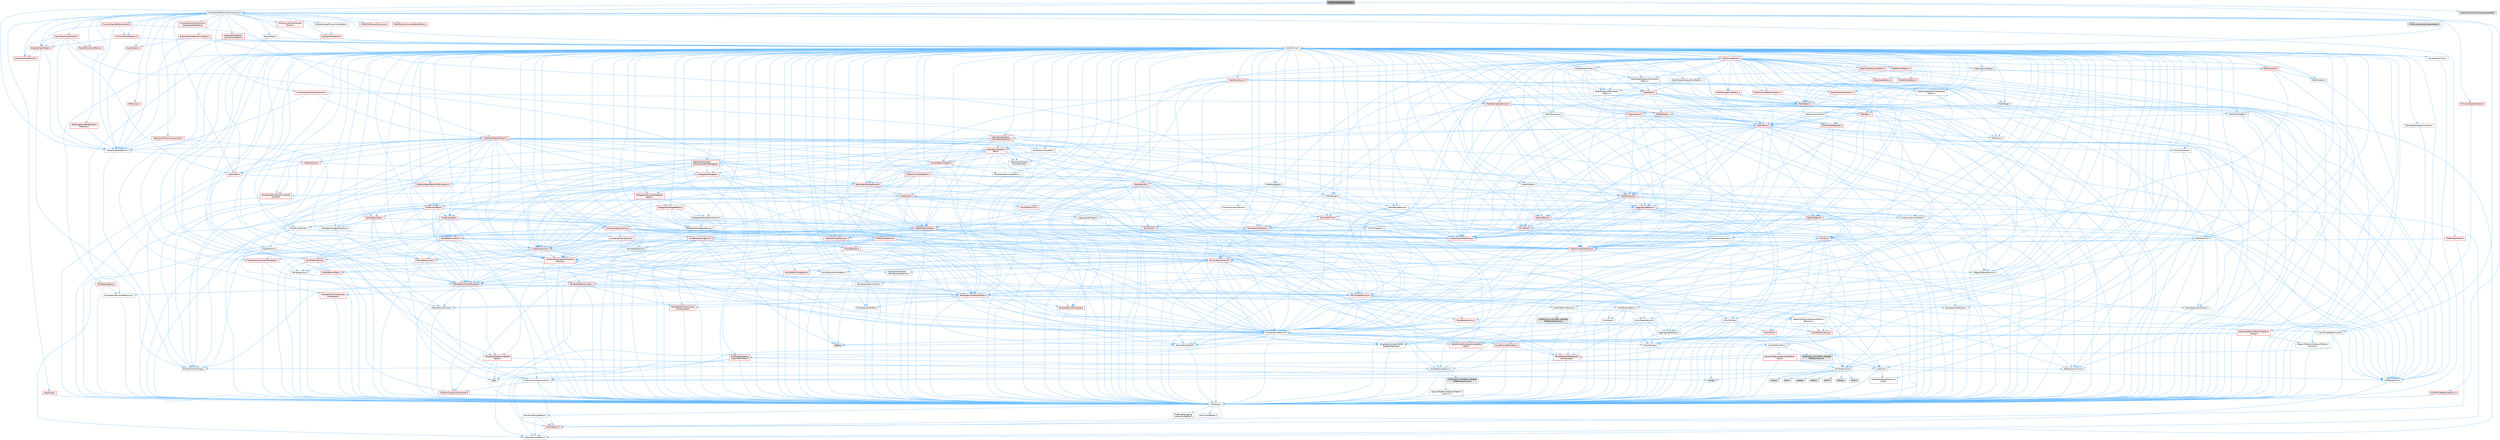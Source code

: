digraph "DrawFrustumComponent.h"
{
 // INTERACTIVE_SVG=YES
 // LATEX_PDF_SIZE
  bgcolor="transparent";
  edge [fontname=Helvetica,fontsize=10,labelfontname=Helvetica,labelfontsize=10];
  node [fontname=Helvetica,fontsize=10,shape=box,height=0.2,width=0.4];
  Node1 [id="Node000001",label="DrawFrustumComponent.h",height=0.2,width=0.4,color="gray40", fillcolor="grey60", style="filled", fontcolor="black",tooltip=" "];
  Node1 -> Node2 [id="edge1_Node000001_Node000002",color="steelblue1",style="solid",tooltip=" "];
  Node2 [id="Node000002",label="CoreMinimal.h",height=0.2,width=0.4,color="grey40", fillcolor="white", style="filled",URL="$d7/d67/CoreMinimal_8h.html",tooltip=" "];
  Node2 -> Node3 [id="edge2_Node000002_Node000003",color="steelblue1",style="solid",tooltip=" "];
  Node3 [id="Node000003",label="CoreTypes.h",height=0.2,width=0.4,color="grey40", fillcolor="white", style="filled",URL="$dc/dec/CoreTypes_8h.html",tooltip=" "];
  Node3 -> Node4 [id="edge3_Node000003_Node000004",color="steelblue1",style="solid",tooltip=" "];
  Node4 [id="Node000004",label="HAL/Platform.h",height=0.2,width=0.4,color="red", fillcolor="#FFF0F0", style="filled",URL="$d9/dd0/Platform_8h.html",tooltip=" "];
  Node4 -> Node8 [id="edge4_Node000004_Node000008",color="steelblue1",style="solid",tooltip=" "];
  Node8 [id="Node000008",label="PreprocessorHelpers.h",height=0.2,width=0.4,color="grey40", fillcolor="white", style="filled",URL="$db/ddb/PreprocessorHelpers_8h.html",tooltip=" "];
  Node3 -> Node14 [id="edge5_Node000003_Node000014",color="steelblue1",style="solid",tooltip=" "];
  Node14 [id="Node000014",label="ProfilingDebugging\l/UMemoryDefines.h",height=0.2,width=0.4,color="grey40", fillcolor="white", style="filled",URL="$d2/da2/UMemoryDefines_8h.html",tooltip=" "];
  Node3 -> Node15 [id="edge6_Node000003_Node000015",color="steelblue1",style="solid",tooltip=" "];
  Node15 [id="Node000015",label="Misc/CoreMiscDefines.h",height=0.2,width=0.4,color="grey40", fillcolor="white", style="filled",URL="$da/d38/CoreMiscDefines_8h.html",tooltip=" "];
  Node15 -> Node4 [id="edge7_Node000015_Node000004",color="steelblue1",style="solid",tooltip=" "];
  Node15 -> Node8 [id="edge8_Node000015_Node000008",color="steelblue1",style="solid",tooltip=" "];
  Node3 -> Node16 [id="edge9_Node000003_Node000016",color="steelblue1",style="solid",tooltip=" "];
  Node16 [id="Node000016",label="Misc/CoreDefines.h",height=0.2,width=0.4,color="grey40", fillcolor="white", style="filled",URL="$d3/dd2/CoreDefines_8h.html",tooltip=" "];
  Node2 -> Node17 [id="edge10_Node000002_Node000017",color="steelblue1",style="solid",tooltip=" "];
  Node17 [id="Node000017",label="CoreFwd.h",height=0.2,width=0.4,color="grey40", fillcolor="white", style="filled",URL="$d1/d1e/CoreFwd_8h.html",tooltip=" "];
  Node17 -> Node3 [id="edge11_Node000017_Node000003",color="steelblue1",style="solid",tooltip=" "];
  Node17 -> Node18 [id="edge12_Node000017_Node000018",color="steelblue1",style="solid",tooltip=" "];
  Node18 [id="Node000018",label="Containers/ContainersFwd.h",height=0.2,width=0.4,color="grey40", fillcolor="white", style="filled",URL="$d4/d0a/ContainersFwd_8h.html",tooltip=" "];
  Node18 -> Node4 [id="edge13_Node000018_Node000004",color="steelblue1",style="solid",tooltip=" "];
  Node18 -> Node3 [id="edge14_Node000018_Node000003",color="steelblue1",style="solid",tooltip=" "];
  Node18 -> Node19 [id="edge15_Node000018_Node000019",color="steelblue1",style="solid",tooltip=" "];
  Node19 [id="Node000019",label="Traits/IsContiguousContainer.h",height=0.2,width=0.4,color="red", fillcolor="#FFF0F0", style="filled",URL="$d5/d3c/IsContiguousContainer_8h.html",tooltip=" "];
  Node19 -> Node3 [id="edge16_Node000019_Node000003",color="steelblue1",style="solid",tooltip=" "];
  Node17 -> Node22 [id="edge17_Node000017_Node000022",color="steelblue1",style="solid",tooltip=" "];
  Node22 [id="Node000022",label="Math/MathFwd.h",height=0.2,width=0.4,color="grey40", fillcolor="white", style="filled",URL="$d2/d10/MathFwd_8h.html",tooltip=" "];
  Node22 -> Node4 [id="edge18_Node000022_Node000004",color="steelblue1",style="solid",tooltip=" "];
  Node17 -> Node23 [id="edge19_Node000017_Node000023",color="steelblue1",style="solid",tooltip=" "];
  Node23 [id="Node000023",label="UObject/UObjectHierarchy\lFwd.h",height=0.2,width=0.4,color="grey40", fillcolor="white", style="filled",URL="$d3/d13/UObjectHierarchyFwd_8h.html",tooltip=" "];
  Node2 -> Node23 [id="edge20_Node000002_Node000023",color="steelblue1",style="solid",tooltip=" "];
  Node2 -> Node18 [id="edge21_Node000002_Node000018",color="steelblue1",style="solid",tooltip=" "];
  Node2 -> Node24 [id="edge22_Node000002_Node000024",color="steelblue1",style="solid",tooltip=" "];
  Node24 [id="Node000024",label="Misc/VarArgs.h",height=0.2,width=0.4,color="grey40", fillcolor="white", style="filled",URL="$d5/d6f/VarArgs_8h.html",tooltip=" "];
  Node24 -> Node3 [id="edge23_Node000024_Node000003",color="steelblue1",style="solid",tooltip=" "];
  Node2 -> Node25 [id="edge24_Node000002_Node000025",color="steelblue1",style="solid",tooltip=" "];
  Node25 [id="Node000025",label="Logging/LogVerbosity.h",height=0.2,width=0.4,color="grey40", fillcolor="white", style="filled",URL="$d2/d8f/LogVerbosity_8h.html",tooltip=" "];
  Node25 -> Node3 [id="edge25_Node000025_Node000003",color="steelblue1",style="solid",tooltip=" "];
  Node2 -> Node26 [id="edge26_Node000002_Node000026",color="steelblue1",style="solid",tooltip=" "];
  Node26 [id="Node000026",label="Misc/OutputDevice.h",height=0.2,width=0.4,color="grey40", fillcolor="white", style="filled",URL="$d7/d32/OutputDevice_8h.html",tooltip=" "];
  Node26 -> Node17 [id="edge27_Node000026_Node000017",color="steelblue1",style="solid",tooltip=" "];
  Node26 -> Node3 [id="edge28_Node000026_Node000003",color="steelblue1",style="solid",tooltip=" "];
  Node26 -> Node25 [id="edge29_Node000026_Node000025",color="steelblue1",style="solid",tooltip=" "];
  Node26 -> Node24 [id="edge30_Node000026_Node000024",color="steelblue1",style="solid",tooltip=" "];
  Node26 -> Node27 [id="edge31_Node000026_Node000027",color="steelblue1",style="solid",tooltip=" "];
  Node27 [id="Node000027",label="Templates/IsArrayOrRefOf\lTypeByPredicate.h",height=0.2,width=0.4,color="grey40", fillcolor="white", style="filled",URL="$d6/da1/IsArrayOrRefOfTypeByPredicate_8h.html",tooltip=" "];
  Node27 -> Node3 [id="edge32_Node000027_Node000003",color="steelblue1",style="solid",tooltip=" "];
  Node26 -> Node28 [id="edge33_Node000026_Node000028",color="steelblue1",style="solid",tooltip=" "];
  Node28 [id="Node000028",label="Templates/IsValidVariadic\lFunctionArg.h",height=0.2,width=0.4,color="red", fillcolor="#FFF0F0", style="filled",URL="$d0/dc8/IsValidVariadicFunctionArg_8h.html",tooltip=" "];
  Node28 -> Node3 [id="edge34_Node000028_Node000003",color="steelblue1",style="solid",tooltip=" "];
  Node26 -> Node30 [id="edge35_Node000026_Node000030",color="steelblue1",style="solid",tooltip=" "];
  Node30 [id="Node000030",label="Traits/IsCharEncodingCompatible\lWith.h",height=0.2,width=0.4,color="red", fillcolor="#FFF0F0", style="filled",URL="$df/dd1/IsCharEncodingCompatibleWith_8h.html",tooltip=" "];
  Node2 -> Node32 [id="edge36_Node000002_Node000032",color="steelblue1",style="solid",tooltip=" "];
  Node32 [id="Node000032",label="HAL/PlatformCrt.h",height=0.2,width=0.4,color="grey40", fillcolor="white", style="filled",URL="$d8/d75/PlatformCrt_8h.html",tooltip=" "];
  Node32 -> Node33 [id="edge37_Node000032_Node000033",color="steelblue1",style="solid",tooltip=" "];
  Node33 [id="Node000033",label="new",height=0.2,width=0.4,color="grey60", fillcolor="#E0E0E0", style="filled",tooltip=" "];
  Node32 -> Node34 [id="edge38_Node000032_Node000034",color="steelblue1",style="solid",tooltip=" "];
  Node34 [id="Node000034",label="wchar.h",height=0.2,width=0.4,color="grey60", fillcolor="#E0E0E0", style="filled",tooltip=" "];
  Node32 -> Node35 [id="edge39_Node000032_Node000035",color="steelblue1",style="solid",tooltip=" "];
  Node35 [id="Node000035",label="stddef.h",height=0.2,width=0.4,color="grey60", fillcolor="#E0E0E0", style="filled",tooltip=" "];
  Node32 -> Node36 [id="edge40_Node000032_Node000036",color="steelblue1",style="solid",tooltip=" "];
  Node36 [id="Node000036",label="stdlib.h",height=0.2,width=0.4,color="grey60", fillcolor="#E0E0E0", style="filled",tooltip=" "];
  Node32 -> Node37 [id="edge41_Node000032_Node000037",color="steelblue1",style="solid",tooltip=" "];
  Node37 [id="Node000037",label="stdio.h",height=0.2,width=0.4,color="grey60", fillcolor="#E0E0E0", style="filled",tooltip=" "];
  Node32 -> Node38 [id="edge42_Node000032_Node000038",color="steelblue1",style="solid",tooltip=" "];
  Node38 [id="Node000038",label="stdarg.h",height=0.2,width=0.4,color="grey60", fillcolor="#E0E0E0", style="filled",tooltip=" "];
  Node32 -> Node39 [id="edge43_Node000032_Node000039",color="steelblue1",style="solid",tooltip=" "];
  Node39 [id="Node000039",label="math.h",height=0.2,width=0.4,color="grey60", fillcolor="#E0E0E0", style="filled",tooltip=" "];
  Node32 -> Node40 [id="edge44_Node000032_Node000040",color="steelblue1",style="solid",tooltip=" "];
  Node40 [id="Node000040",label="float.h",height=0.2,width=0.4,color="grey60", fillcolor="#E0E0E0", style="filled",tooltip=" "];
  Node32 -> Node41 [id="edge45_Node000032_Node000041",color="steelblue1",style="solid",tooltip=" "];
  Node41 [id="Node000041",label="string.h",height=0.2,width=0.4,color="grey60", fillcolor="#E0E0E0", style="filled",tooltip=" "];
  Node2 -> Node42 [id="edge46_Node000002_Node000042",color="steelblue1",style="solid",tooltip=" "];
  Node42 [id="Node000042",label="HAL/PlatformMisc.h",height=0.2,width=0.4,color="grey40", fillcolor="white", style="filled",URL="$d0/df5/PlatformMisc_8h.html",tooltip=" "];
  Node42 -> Node3 [id="edge47_Node000042_Node000003",color="steelblue1",style="solid",tooltip=" "];
  Node42 -> Node43 [id="edge48_Node000042_Node000043",color="steelblue1",style="solid",tooltip=" "];
  Node43 [id="Node000043",label="GenericPlatform/GenericPlatform\lMisc.h",height=0.2,width=0.4,color="red", fillcolor="#FFF0F0", style="filled",URL="$db/d9a/GenericPlatformMisc_8h.html",tooltip=" "];
  Node43 -> Node17 [id="edge49_Node000043_Node000017",color="steelblue1",style="solid",tooltip=" "];
  Node43 -> Node3 [id="edge50_Node000043_Node000003",color="steelblue1",style="solid",tooltip=" "];
  Node43 -> Node32 [id="edge51_Node000043_Node000032",color="steelblue1",style="solid",tooltip=" "];
  Node43 -> Node47 [id="edge52_Node000043_Node000047",color="steelblue1",style="solid",tooltip=" "];
  Node47 [id="Node000047",label="Math/NumericLimits.h",height=0.2,width=0.4,color="grey40", fillcolor="white", style="filled",URL="$df/d1b/NumericLimits_8h.html",tooltip=" "];
  Node47 -> Node3 [id="edge53_Node000047_Node000003",color="steelblue1",style="solid",tooltip=" "];
  Node43 -> Node49 [id="edge54_Node000043_Node000049",color="steelblue1",style="solid",tooltip=" "];
  Node49 [id="Node000049",label="Misc/EnumClassFlags.h",height=0.2,width=0.4,color="grey40", fillcolor="white", style="filled",URL="$d8/de7/EnumClassFlags_8h.html",tooltip=" "];
  Node42 -> Node52 [id="edge55_Node000042_Node000052",color="steelblue1",style="solid",tooltip=" "];
  Node52 [id="Node000052",label="COMPILED_PLATFORM_HEADER\l(PlatformMisc.h)",height=0.2,width=0.4,color="grey60", fillcolor="#E0E0E0", style="filled",tooltip=" "];
  Node42 -> Node53 [id="edge56_Node000042_Node000053",color="steelblue1",style="solid",tooltip=" "];
  Node53 [id="Node000053",label="ProfilingDebugging\l/CpuProfilerTrace.h",height=0.2,width=0.4,color="red", fillcolor="#FFF0F0", style="filled",URL="$da/dcb/CpuProfilerTrace_8h.html",tooltip=" "];
  Node53 -> Node3 [id="edge57_Node000053_Node000003",color="steelblue1",style="solid",tooltip=" "];
  Node53 -> Node18 [id="edge58_Node000053_Node000018",color="steelblue1",style="solid",tooltip=" "];
  Node53 -> Node54 [id="edge59_Node000053_Node000054",color="steelblue1",style="solid",tooltip=" "];
  Node54 [id="Node000054",label="HAL/PlatformAtomics.h",height=0.2,width=0.4,color="grey40", fillcolor="white", style="filled",URL="$d3/d36/PlatformAtomics_8h.html",tooltip=" "];
  Node54 -> Node3 [id="edge60_Node000054_Node000003",color="steelblue1",style="solid",tooltip=" "];
  Node54 -> Node55 [id="edge61_Node000054_Node000055",color="steelblue1",style="solid",tooltip=" "];
  Node55 [id="Node000055",label="GenericPlatform/GenericPlatform\lAtomics.h",height=0.2,width=0.4,color="grey40", fillcolor="white", style="filled",URL="$da/d72/GenericPlatformAtomics_8h.html",tooltip=" "];
  Node55 -> Node3 [id="edge62_Node000055_Node000003",color="steelblue1",style="solid",tooltip=" "];
  Node54 -> Node56 [id="edge63_Node000054_Node000056",color="steelblue1",style="solid",tooltip=" "];
  Node56 [id="Node000056",label="COMPILED_PLATFORM_HEADER\l(PlatformAtomics.h)",height=0.2,width=0.4,color="grey60", fillcolor="#E0E0E0", style="filled",tooltip=" "];
  Node53 -> Node8 [id="edge64_Node000053_Node000008",color="steelblue1",style="solid",tooltip=" "];
  Node2 -> Node61 [id="edge65_Node000002_Node000061",color="steelblue1",style="solid",tooltip=" "];
  Node61 [id="Node000061",label="Misc/AssertionMacros.h",height=0.2,width=0.4,color="grey40", fillcolor="white", style="filled",URL="$d0/dfa/AssertionMacros_8h.html",tooltip=" "];
  Node61 -> Node3 [id="edge66_Node000061_Node000003",color="steelblue1",style="solid",tooltip=" "];
  Node61 -> Node4 [id="edge67_Node000061_Node000004",color="steelblue1",style="solid",tooltip=" "];
  Node61 -> Node42 [id="edge68_Node000061_Node000042",color="steelblue1",style="solid",tooltip=" "];
  Node61 -> Node8 [id="edge69_Node000061_Node000008",color="steelblue1",style="solid",tooltip=" "];
  Node61 -> Node62 [id="edge70_Node000061_Node000062",color="steelblue1",style="solid",tooltip=" "];
  Node62 [id="Node000062",label="Templates/EnableIf.h",height=0.2,width=0.4,color="grey40", fillcolor="white", style="filled",URL="$d7/d60/EnableIf_8h.html",tooltip=" "];
  Node62 -> Node3 [id="edge71_Node000062_Node000003",color="steelblue1",style="solid",tooltip=" "];
  Node61 -> Node27 [id="edge72_Node000061_Node000027",color="steelblue1",style="solid",tooltip=" "];
  Node61 -> Node28 [id="edge73_Node000061_Node000028",color="steelblue1",style="solid",tooltip=" "];
  Node61 -> Node30 [id="edge74_Node000061_Node000030",color="steelblue1",style="solid",tooltip=" "];
  Node61 -> Node24 [id="edge75_Node000061_Node000024",color="steelblue1",style="solid",tooltip=" "];
  Node61 -> Node63 [id="edge76_Node000061_Node000063",color="steelblue1",style="solid",tooltip=" "];
  Node63 [id="Node000063",label="String/FormatStringSan.h",height=0.2,width=0.4,color="red", fillcolor="#FFF0F0", style="filled",URL="$d3/d8b/FormatStringSan_8h.html",tooltip=" "];
  Node63 -> Node3 [id="edge77_Node000063_Node000003",color="steelblue1",style="solid",tooltip=" "];
  Node63 -> Node28 [id="edge78_Node000063_Node000028",color="steelblue1",style="solid",tooltip=" "];
  Node63 -> Node18 [id="edge79_Node000063_Node000018",color="steelblue1",style="solid",tooltip=" "];
  Node61 -> Node69 [id="edge80_Node000061_Node000069",color="steelblue1",style="solid",tooltip=" "];
  Node69 [id="Node000069",label="atomic",height=0.2,width=0.4,color="grey60", fillcolor="#E0E0E0", style="filled",tooltip=" "];
  Node2 -> Node70 [id="edge81_Node000002_Node000070",color="steelblue1",style="solid",tooltip=" "];
  Node70 [id="Node000070",label="Templates/IsPointer.h",height=0.2,width=0.4,color="grey40", fillcolor="white", style="filled",URL="$d7/d05/IsPointer_8h.html",tooltip=" "];
  Node70 -> Node3 [id="edge82_Node000070_Node000003",color="steelblue1",style="solid",tooltip=" "];
  Node2 -> Node71 [id="edge83_Node000002_Node000071",color="steelblue1",style="solid",tooltip=" "];
  Node71 [id="Node000071",label="HAL/PlatformMemory.h",height=0.2,width=0.4,color="grey40", fillcolor="white", style="filled",URL="$de/d68/PlatformMemory_8h.html",tooltip=" "];
  Node71 -> Node3 [id="edge84_Node000071_Node000003",color="steelblue1",style="solid",tooltip=" "];
  Node71 -> Node72 [id="edge85_Node000071_Node000072",color="steelblue1",style="solid",tooltip=" "];
  Node72 [id="Node000072",label="GenericPlatform/GenericPlatform\lMemory.h",height=0.2,width=0.4,color="grey40", fillcolor="white", style="filled",URL="$dd/d22/GenericPlatformMemory_8h.html",tooltip=" "];
  Node72 -> Node17 [id="edge86_Node000072_Node000017",color="steelblue1",style="solid",tooltip=" "];
  Node72 -> Node3 [id="edge87_Node000072_Node000003",color="steelblue1",style="solid",tooltip=" "];
  Node72 -> Node73 [id="edge88_Node000072_Node000073",color="steelblue1",style="solid",tooltip=" "];
  Node73 [id="Node000073",label="HAL/PlatformString.h",height=0.2,width=0.4,color="red", fillcolor="#FFF0F0", style="filled",URL="$db/db5/PlatformString_8h.html",tooltip=" "];
  Node73 -> Node3 [id="edge89_Node000073_Node000003",color="steelblue1",style="solid",tooltip=" "];
  Node72 -> Node41 [id="edge90_Node000072_Node000041",color="steelblue1",style="solid",tooltip=" "];
  Node72 -> Node34 [id="edge91_Node000072_Node000034",color="steelblue1",style="solid",tooltip=" "];
  Node71 -> Node75 [id="edge92_Node000071_Node000075",color="steelblue1",style="solid",tooltip=" "];
  Node75 [id="Node000075",label="COMPILED_PLATFORM_HEADER\l(PlatformMemory.h)",height=0.2,width=0.4,color="grey60", fillcolor="#E0E0E0", style="filled",tooltip=" "];
  Node2 -> Node54 [id="edge93_Node000002_Node000054",color="steelblue1",style="solid",tooltip=" "];
  Node2 -> Node76 [id="edge94_Node000002_Node000076",color="steelblue1",style="solid",tooltip=" "];
  Node76 [id="Node000076",label="Misc/Exec.h",height=0.2,width=0.4,color="grey40", fillcolor="white", style="filled",URL="$de/ddb/Exec_8h.html",tooltip=" "];
  Node76 -> Node3 [id="edge95_Node000076_Node000003",color="steelblue1",style="solid",tooltip=" "];
  Node76 -> Node61 [id="edge96_Node000076_Node000061",color="steelblue1",style="solid",tooltip=" "];
  Node2 -> Node77 [id="edge97_Node000002_Node000077",color="steelblue1",style="solid",tooltip=" "];
  Node77 [id="Node000077",label="HAL/MemoryBase.h",height=0.2,width=0.4,color="grey40", fillcolor="white", style="filled",URL="$d6/d9f/MemoryBase_8h.html",tooltip=" "];
  Node77 -> Node3 [id="edge98_Node000077_Node000003",color="steelblue1",style="solid",tooltip=" "];
  Node77 -> Node54 [id="edge99_Node000077_Node000054",color="steelblue1",style="solid",tooltip=" "];
  Node77 -> Node32 [id="edge100_Node000077_Node000032",color="steelblue1",style="solid",tooltip=" "];
  Node77 -> Node76 [id="edge101_Node000077_Node000076",color="steelblue1",style="solid",tooltip=" "];
  Node77 -> Node26 [id="edge102_Node000077_Node000026",color="steelblue1",style="solid",tooltip=" "];
  Node77 -> Node78 [id="edge103_Node000077_Node000078",color="steelblue1",style="solid",tooltip=" "];
  Node78 [id="Node000078",label="Templates/Atomic.h",height=0.2,width=0.4,color="red", fillcolor="#FFF0F0", style="filled",URL="$d3/d91/Atomic_8h.html",tooltip=" "];
  Node78 -> Node79 [id="edge104_Node000078_Node000079",color="steelblue1",style="solid",tooltip=" "];
  Node79 [id="Node000079",label="HAL/ThreadSafeCounter.h",height=0.2,width=0.4,color="grey40", fillcolor="white", style="filled",URL="$dc/dc9/ThreadSafeCounter_8h.html",tooltip=" "];
  Node79 -> Node3 [id="edge105_Node000079_Node000003",color="steelblue1",style="solid",tooltip=" "];
  Node79 -> Node54 [id="edge106_Node000079_Node000054",color="steelblue1",style="solid",tooltip=" "];
  Node78 -> Node69 [id="edge107_Node000078_Node000069",color="steelblue1",style="solid",tooltip=" "];
  Node2 -> Node87 [id="edge108_Node000002_Node000087",color="steelblue1",style="solid",tooltip=" "];
  Node87 [id="Node000087",label="HAL/UnrealMemory.h",height=0.2,width=0.4,color="red", fillcolor="#FFF0F0", style="filled",URL="$d9/d96/UnrealMemory_8h.html",tooltip=" "];
  Node87 -> Node3 [id="edge109_Node000087_Node000003",color="steelblue1",style="solid",tooltip=" "];
  Node87 -> Node72 [id="edge110_Node000087_Node000072",color="steelblue1",style="solid",tooltip=" "];
  Node87 -> Node77 [id="edge111_Node000087_Node000077",color="steelblue1",style="solid",tooltip=" "];
  Node87 -> Node71 [id="edge112_Node000087_Node000071",color="steelblue1",style="solid",tooltip=" "];
  Node87 -> Node70 [id="edge113_Node000087_Node000070",color="steelblue1",style="solid",tooltip=" "];
  Node2 -> Node89 [id="edge114_Node000002_Node000089",color="steelblue1",style="solid",tooltip=" "];
  Node89 [id="Node000089",label="Templates/IsArithmetic.h",height=0.2,width=0.4,color="grey40", fillcolor="white", style="filled",URL="$d2/d5d/IsArithmetic_8h.html",tooltip=" "];
  Node89 -> Node3 [id="edge115_Node000089_Node000003",color="steelblue1",style="solid",tooltip=" "];
  Node2 -> Node83 [id="edge116_Node000002_Node000083",color="steelblue1",style="solid",tooltip=" "];
  Node83 [id="Node000083",label="Templates/AndOrNot.h",height=0.2,width=0.4,color="grey40", fillcolor="white", style="filled",URL="$db/d0a/AndOrNot_8h.html",tooltip=" "];
  Node83 -> Node3 [id="edge117_Node000083_Node000003",color="steelblue1",style="solid",tooltip=" "];
  Node2 -> Node90 [id="edge118_Node000002_Node000090",color="steelblue1",style="solid",tooltip=" "];
  Node90 [id="Node000090",label="Templates/IsPODType.h",height=0.2,width=0.4,color="grey40", fillcolor="white", style="filled",URL="$d7/db1/IsPODType_8h.html",tooltip=" "];
  Node90 -> Node3 [id="edge119_Node000090_Node000003",color="steelblue1",style="solid",tooltip=" "];
  Node2 -> Node91 [id="edge120_Node000002_Node000091",color="steelblue1",style="solid",tooltip=" "];
  Node91 [id="Node000091",label="Templates/IsUECoreType.h",height=0.2,width=0.4,color="red", fillcolor="#FFF0F0", style="filled",URL="$d1/db8/IsUECoreType_8h.html",tooltip=" "];
  Node91 -> Node3 [id="edge121_Node000091_Node000003",color="steelblue1",style="solid",tooltip=" "];
  Node2 -> Node84 [id="edge122_Node000002_Node000084",color="steelblue1",style="solid",tooltip=" "];
  Node84 [id="Node000084",label="Templates/IsTriviallyCopy\lConstructible.h",height=0.2,width=0.4,color="red", fillcolor="#FFF0F0", style="filled",URL="$d3/d78/IsTriviallyCopyConstructible_8h.html",tooltip=" "];
  Node84 -> Node3 [id="edge123_Node000084_Node000003",color="steelblue1",style="solid",tooltip=" "];
  Node2 -> Node92 [id="edge124_Node000002_Node000092",color="steelblue1",style="solid",tooltip=" "];
  Node92 [id="Node000092",label="Templates/UnrealTypeTraits.h",height=0.2,width=0.4,color="red", fillcolor="#FFF0F0", style="filled",URL="$d2/d2d/UnrealTypeTraits_8h.html",tooltip=" "];
  Node92 -> Node3 [id="edge125_Node000092_Node000003",color="steelblue1",style="solid",tooltip=" "];
  Node92 -> Node70 [id="edge126_Node000092_Node000070",color="steelblue1",style="solid",tooltip=" "];
  Node92 -> Node61 [id="edge127_Node000092_Node000061",color="steelblue1",style="solid",tooltip=" "];
  Node92 -> Node83 [id="edge128_Node000092_Node000083",color="steelblue1",style="solid",tooltip=" "];
  Node92 -> Node62 [id="edge129_Node000092_Node000062",color="steelblue1",style="solid",tooltip=" "];
  Node92 -> Node89 [id="edge130_Node000092_Node000089",color="steelblue1",style="solid",tooltip=" "];
  Node92 -> Node90 [id="edge131_Node000092_Node000090",color="steelblue1",style="solid",tooltip=" "];
  Node92 -> Node91 [id="edge132_Node000092_Node000091",color="steelblue1",style="solid",tooltip=" "];
  Node92 -> Node84 [id="edge133_Node000092_Node000084",color="steelblue1",style="solid",tooltip=" "];
  Node2 -> Node62 [id="edge134_Node000002_Node000062",color="steelblue1",style="solid",tooltip=" "];
  Node2 -> Node94 [id="edge135_Node000002_Node000094",color="steelblue1",style="solid",tooltip=" "];
  Node94 [id="Node000094",label="Templates/RemoveReference.h",height=0.2,width=0.4,color="grey40", fillcolor="white", style="filled",URL="$da/dbe/RemoveReference_8h.html",tooltip=" "];
  Node94 -> Node3 [id="edge136_Node000094_Node000003",color="steelblue1",style="solid",tooltip=" "];
  Node2 -> Node95 [id="edge137_Node000002_Node000095",color="steelblue1",style="solid",tooltip=" "];
  Node95 [id="Node000095",label="Templates/IntegralConstant.h",height=0.2,width=0.4,color="grey40", fillcolor="white", style="filled",URL="$db/d1b/IntegralConstant_8h.html",tooltip=" "];
  Node95 -> Node3 [id="edge138_Node000095_Node000003",color="steelblue1",style="solid",tooltip=" "];
  Node2 -> Node96 [id="edge139_Node000002_Node000096",color="steelblue1",style="solid",tooltip=" "];
  Node96 [id="Node000096",label="Templates/IsClass.h",height=0.2,width=0.4,color="grey40", fillcolor="white", style="filled",URL="$db/dcb/IsClass_8h.html",tooltip=" "];
  Node96 -> Node3 [id="edge140_Node000096_Node000003",color="steelblue1",style="solid",tooltip=" "];
  Node2 -> Node97 [id="edge141_Node000002_Node000097",color="steelblue1",style="solid",tooltip=" "];
  Node97 [id="Node000097",label="Templates/TypeCompatible\lBytes.h",height=0.2,width=0.4,color="red", fillcolor="#FFF0F0", style="filled",URL="$df/d0a/TypeCompatibleBytes_8h.html",tooltip=" "];
  Node97 -> Node3 [id="edge142_Node000097_Node000003",color="steelblue1",style="solid",tooltip=" "];
  Node97 -> Node41 [id="edge143_Node000097_Node000041",color="steelblue1",style="solid",tooltip=" "];
  Node97 -> Node33 [id="edge144_Node000097_Node000033",color="steelblue1",style="solid",tooltip=" "];
  Node2 -> Node19 [id="edge145_Node000002_Node000019",color="steelblue1",style="solid",tooltip=" "];
  Node2 -> Node98 [id="edge146_Node000002_Node000098",color="steelblue1",style="solid",tooltip=" "];
  Node98 [id="Node000098",label="Templates/UnrealTemplate.h",height=0.2,width=0.4,color="red", fillcolor="#FFF0F0", style="filled",URL="$d4/d24/UnrealTemplate_8h.html",tooltip=" "];
  Node98 -> Node3 [id="edge147_Node000098_Node000003",color="steelblue1",style="solid",tooltip=" "];
  Node98 -> Node70 [id="edge148_Node000098_Node000070",color="steelblue1",style="solid",tooltip=" "];
  Node98 -> Node87 [id="edge149_Node000098_Node000087",color="steelblue1",style="solid",tooltip=" "];
  Node98 -> Node92 [id="edge150_Node000098_Node000092",color="steelblue1",style="solid",tooltip=" "];
  Node98 -> Node94 [id="edge151_Node000098_Node000094",color="steelblue1",style="solid",tooltip=" "];
  Node98 -> Node97 [id="edge152_Node000098_Node000097",color="steelblue1",style="solid",tooltip=" "];
  Node98 -> Node19 [id="edge153_Node000098_Node000019",color="steelblue1",style="solid",tooltip=" "];
  Node2 -> Node47 [id="edge154_Node000002_Node000047",color="steelblue1",style="solid",tooltip=" "];
  Node2 -> Node102 [id="edge155_Node000002_Node000102",color="steelblue1",style="solid",tooltip=" "];
  Node102 [id="Node000102",label="HAL/PlatformMath.h",height=0.2,width=0.4,color="red", fillcolor="#FFF0F0", style="filled",URL="$dc/d53/PlatformMath_8h.html",tooltip=" "];
  Node102 -> Node3 [id="edge156_Node000102_Node000003",color="steelblue1",style="solid",tooltip=" "];
  Node2 -> Node85 [id="edge157_Node000002_Node000085",color="steelblue1",style="solid",tooltip=" "];
  Node85 [id="Node000085",label="Templates/IsTriviallyCopy\lAssignable.h",height=0.2,width=0.4,color="red", fillcolor="#FFF0F0", style="filled",URL="$d2/df2/IsTriviallyCopyAssignable_8h.html",tooltip=" "];
  Node85 -> Node3 [id="edge158_Node000085_Node000003",color="steelblue1",style="solid",tooltip=" "];
  Node2 -> Node110 [id="edge159_Node000002_Node000110",color="steelblue1",style="solid",tooltip=" "];
  Node110 [id="Node000110",label="Templates/MemoryOps.h",height=0.2,width=0.4,color="red", fillcolor="#FFF0F0", style="filled",URL="$db/dea/MemoryOps_8h.html",tooltip=" "];
  Node110 -> Node3 [id="edge160_Node000110_Node000003",color="steelblue1",style="solid",tooltip=" "];
  Node110 -> Node87 [id="edge161_Node000110_Node000087",color="steelblue1",style="solid",tooltip=" "];
  Node110 -> Node85 [id="edge162_Node000110_Node000085",color="steelblue1",style="solid",tooltip=" "];
  Node110 -> Node84 [id="edge163_Node000110_Node000084",color="steelblue1",style="solid",tooltip=" "];
  Node110 -> Node92 [id="edge164_Node000110_Node000092",color="steelblue1",style="solid",tooltip=" "];
  Node110 -> Node33 [id="edge165_Node000110_Node000033",color="steelblue1",style="solid",tooltip=" "];
  Node2 -> Node111 [id="edge166_Node000002_Node000111",color="steelblue1",style="solid",tooltip=" "];
  Node111 [id="Node000111",label="Containers/ContainerAllocation\lPolicies.h",height=0.2,width=0.4,color="red", fillcolor="#FFF0F0", style="filled",URL="$d7/dff/ContainerAllocationPolicies_8h.html",tooltip=" "];
  Node111 -> Node3 [id="edge167_Node000111_Node000003",color="steelblue1",style="solid",tooltip=" "];
  Node111 -> Node111 [id="edge168_Node000111_Node000111",color="steelblue1",style="solid",tooltip=" "];
  Node111 -> Node102 [id="edge169_Node000111_Node000102",color="steelblue1",style="solid",tooltip=" "];
  Node111 -> Node87 [id="edge170_Node000111_Node000087",color="steelblue1",style="solid",tooltip=" "];
  Node111 -> Node47 [id="edge171_Node000111_Node000047",color="steelblue1",style="solid",tooltip=" "];
  Node111 -> Node61 [id="edge172_Node000111_Node000061",color="steelblue1",style="solid",tooltip=" "];
  Node111 -> Node110 [id="edge173_Node000111_Node000110",color="steelblue1",style="solid",tooltip=" "];
  Node111 -> Node97 [id="edge174_Node000111_Node000097",color="steelblue1",style="solid",tooltip=" "];
  Node2 -> Node114 [id="edge175_Node000002_Node000114",color="steelblue1",style="solid",tooltip=" "];
  Node114 [id="Node000114",label="Templates/IsEnumClass.h",height=0.2,width=0.4,color="grey40", fillcolor="white", style="filled",URL="$d7/d15/IsEnumClass_8h.html",tooltip=" "];
  Node114 -> Node3 [id="edge176_Node000114_Node000003",color="steelblue1",style="solid",tooltip=" "];
  Node114 -> Node83 [id="edge177_Node000114_Node000083",color="steelblue1",style="solid",tooltip=" "];
  Node2 -> Node115 [id="edge178_Node000002_Node000115",color="steelblue1",style="solid",tooltip=" "];
  Node115 [id="Node000115",label="HAL/PlatformProperties.h",height=0.2,width=0.4,color="red", fillcolor="#FFF0F0", style="filled",URL="$d9/db0/PlatformProperties_8h.html",tooltip=" "];
  Node115 -> Node3 [id="edge179_Node000115_Node000003",color="steelblue1",style="solid",tooltip=" "];
  Node2 -> Node118 [id="edge180_Node000002_Node000118",color="steelblue1",style="solid",tooltip=" "];
  Node118 [id="Node000118",label="Misc/EngineVersionBase.h",height=0.2,width=0.4,color="grey40", fillcolor="white", style="filled",URL="$d5/d2b/EngineVersionBase_8h.html",tooltip=" "];
  Node118 -> Node3 [id="edge181_Node000118_Node000003",color="steelblue1",style="solid",tooltip=" "];
  Node2 -> Node119 [id="edge182_Node000002_Node000119",color="steelblue1",style="solid",tooltip=" "];
  Node119 [id="Node000119",label="Internationalization\l/TextNamespaceFwd.h",height=0.2,width=0.4,color="grey40", fillcolor="white", style="filled",URL="$d8/d97/TextNamespaceFwd_8h.html",tooltip=" "];
  Node119 -> Node3 [id="edge183_Node000119_Node000003",color="steelblue1",style="solid",tooltip=" "];
  Node2 -> Node120 [id="edge184_Node000002_Node000120",color="steelblue1",style="solid",tooltip=" "];
  Node120 [id="Node000120",label="Serialization/Archive.h",height=0.2,width=0.4,color="red", fillcolor="#FFF0F0", style="filled",URL="$d7/d3b/Archive_8h.html",tooltip=" "];
  Node120 -> Node17 [id="edge185_Node000120_Node000017",color="steelblue1",style="solid",tooltip=" "];
  Node120 -> Node3 [id="edge186_Node000120_Node000003",color="steelblue1",style="solid",tooltip=" "];
  Node120 -> Node115 [id="edge187_Node000120_Node000115",color="steelblue1",style="solid",tooltip=" "];
  Node120 -> Node119 [id="edge188_Node000120_Node000119",color="steelblue1",style="solid",tooltip=" "];
  Node120 -> Node22 [id="edge189_Node000120_Node000022",color="steelblue1",style="solid",tooltip=" "];
  Node120 -> Node61 [id="edge190_Node000120_Node000061",color="steelblue1",style="solid",tooltip=" "];
  Node120 -> Node118 [id="edge191_Node000120_Node000118",color="steelblue1",style="solid",tooltip=" "];
  Node120 -> Node24 [id="edge192_Node000120_Node000024",color="steelblue1",style="solid",tooltip=" "];
  Node120 -> Node62 [id="edge193_Node000120_Node000062",color="steelblue1",style="solid",tooltip=" "];
  Node120 -> Node27 [id="edge194_Node000120_Node000027",color="steelblue1",style="solid",tooltip=" "];
  Node120 -> Node114 [id="edge195_Node000120_Node000114",color="steelblue1",style="solid",tooltip=" "];
  Node120 -> Node28 [id="edge196_Node000120_Node000028",color="steelblue1",style="solid",tooltip=" "];
  Node120 -> Node98 [id="edge197_Node000120_Node000098",color="steelblue1",style="solid",tooltip=" "];
  Node120 -> Node30 [id="edge198_Node000120_Node000030",color="steelblue1",style="solid",tooltip=" "];
  Node120 -> Node123 [id="edge199_Node000120_Node000123",color="steelblue1",style="solid",tooltip=" "];
  Node123 [id="Node000123",label="UObject/ObjectVersion.h",height=0.2,width=0.4,color="grey40", fillcolor="white", style="filled",URL="$da/d63/ObjectVersion_8h.html",tooltip=" "];
  Node123 -> Node3 [id="edge200_Node000123_Node000003",color="steelblue1",style="solid",tooltip=" "];
  Node2 -> Node124 [id="edge201_Node000002_Node000124",color="steelblue1",style="solid",tooltip=" "];
  Node124 [id="Node000124",label="Templates/Less.h",height=0.2,width=0.4,color="grey40", fillcolor="white", style="filled",URL="$de/dc8/Less_8h.html",tooltip=" "];
  Node124 -> Node3 [id="edge202_Node000124_Node000003",color="steelblue1",style="solid",tooltip=" "];
  Node124 -> Node98 [id="edge203_Node000124_Node000098",color="steelblue1",style="solid",tooltip=" "];
  Node2 -> Node125 [id="edge204_Node000002_Node000125",color="steelblue1",style="solid",tooltip=" "];
  Node125 [id="Node000125",label="Templates/Sorting.h",height=0.2,width=0.4,color="red", fillcolor="#FFF0F0", style="filled",URL="$d3/d9e/Sorting_8h.html",tooltip=" "];
  Node125 -> Node3 [id="edge205_Node000125_Node000003",color="steelblue1",style="solid",tooltip=" "];
  Node125 -> Node102 [id="edge206_Node000125_Node000102",color="steelblue1",style="solid",tooltip=" "];
  Node125 -> Node124 [id="edge207_Node000125_Node000124",color="steelblue1",style="solid",tooltip=" "];
  Node2 -> Node136 [id="edge208_Node000002_Node000136",color="steelblue1",style="solid",tooltip=" "];
  Node136 [id="Node000136",label="Misc/Char.h",height=0.2,width=0.4,color="red", fillcolor="#FFF0F0", style="filled",URL="$d0/d58/Char_8h.html",tooltip=" "];
  Node136 -> Node3 [id="edge209_Node000136_Node000003",color="steelblue1",style="solid",tooltip=" "];
  Node2 -> Node139 [id="edge210_Node000002_Node000139",color="steelblue1",style="solid",tooltip=" "];
  Node139 [id="Node000139",label="GenericPlatform/GenericPlatform\lStricmp.h",height=0.2,width=0.4,color="grey40", fillcolor="white", style="filled",URL="$d2/d86/GenericPlatformStricmp_8h.html",tooltip=" "];
  Node139 -> Node3 [id="edge211_Node000139_Node000003",color="steelblue1",style="solid",tooltip=" "];
  Node2 -> Node140 [id="edge212_Node000002_Node000140",color="steelblue1",style="solid",tooltip=" "];
  Node140 [id="Node000140",label="GenericPlatform/GenericPlatform\lString.h",height=0.2,width=0.4,color="red", fillcolor="#FFF0F0", style="filled",URL="$dd/d20/GenericPlatformString_8h.html",tooltip=" "];
  Node140 -> Node3 [id="edge213_Node000140_Node000003",color="steelblue1",style="solid",tooltip=" "];
  Node140 -> Node139 [id="edge214_Node000140_Node000139",color="steelblue1",style="solid",tooltip=" "];
  Node140 -> Node62 [id="edge215_Node000140_Node000062",color="steelblue1",style="solid",tooltip=" "];
  Node140 -> Node30 [id="edge216_Node000140_Node000030",color="steelblue1",style="solid",tooltip=" "];
  Node2 -> Node73 [id="edge217_Node000002_Node000073",color="steelblue1",style="solid",tooltip=" "];
  Node2 -> Node143 [id="edge218_Node000002_Node000143",color="steelblue1",style="solid",tooltip=" "];
  Node143 [id="Node000143",label="Misc/CString.h",height=0.2,width=0.4,color="grey40", fillcolor="white", style="filled",URL="$d2/d49/CString_8h.html",tooltip=" "];
  Node143 -> Node3 [id="edge219_Node000143_Node000003",color="steelblue1",style="solid",tooltip=" "];
  Node143 -> Node32 [id="edge220_Node000143_Node000032",color="steelblue1",style="solid",tooltip=" "];
  Node143 -> Node73 [id="edge221_Node000143_Node000073",color="steelblue1",style="solid",tooltip=" "];
  Node143 -> Node61 [id="edge222_Node000143_Node000061",color="steelblue1",style="solid",tooltip=" "];
  Node143 -> Node136 [id="edge223_Node000143_Node000136",color="steelblue1",style="solid",tooltip=" "];
  Node143 -> Node24 [id="edge224_Node000143_Node000024",color="steelblue1",style="solid",tooltip=" "];
  Node143 -> Node27 [id="edge225_Node000143_Node000027",color="steelblue1",style="solid",tooltip=" "];
  Node143 -> Node28 [id="edge226_Node000143_Node000028",color="steelblue1",style="solid",tooltip=" "];
  Node143 -> Node30 [id="edge227_Node000143_Node000030",color="steelblue1",style="solid",tooltip=" "];
  Node2 -> Node144 [id="edge228_Node000002_Node000144",color="steelblue1",style="solid",tooltip=" "];
  Node144 [id="Node000144",label="Misc/Crc.h",height=0.2,width=0.4,color="red", fillcolor="#FFF0F0", style="filled",URL="$d4/dd2/Crc_8h.html",tooltip=" "];
  Node144 -> Node3 [id="edge229_Node000144_Node000003",color="steelblue1",style="solid",tooltip=" "];
  Node144 -> Node73 [id="edge230_Node000144_Node000073",color="steelblue1",style="solid",tooltip=" "];
  Node144 -> Node61 [id="edge231_Node000144_Node000061",color="steelblue1",style="solid",tooltip=" "];
  Node144 -> Node143 [id="edge232_Node000144_Node000143",color="steelblue1",style="solid",tooltip=" "];
  Node144 -> Node136 [id="edge233_Node000144_Node000136",color="steelblue1",style="solid",tooltip=" "];
  Node144 -> Node92 [id="edge234_Node000144_Node000092",color="steelblue1",style="solid",tooltip=" "];
  Node2 -> Node135 [id="edge235_Node000002_Node000135",color="steelblue1",style="solid",tooltip=" "];
  Node135 [id="Node000135",label="Math/UnrealMathUtility.h",height=0.2,width=0.4,color="red", fillcolor="#FFF0F0", style="filled",URL="$db/db8/UnrealMathUtility_8h.html",tooltip=" "];
  Node135 -> Node3 [id="edge236_Node000135_Node000003",color="steelblue1",style="solid",tooltip=" "];
  Node135 -> Node61 [id="edge237_Node000135_Node000061",color="steelblue1",style="solid",tooltip=" "];
  Node135 -> Node102 [id="edge238_Node000135_Node000102",color="steelblue1",style="solid",tooltip=" "];
  Node135 -> Node22 [id="edge239_Node000135_Node000022",color="steelblue1",style="solid",tooltip=" "];
  Node2 -> Node145 [id="edge240_Node000002_Node000145",color="steelblue1",style="solid",tooltip=" "];
  Node145 [id="Node000145",label="Containers/UnrealString.h",height=0.2,width=0.4,color="red", fillcolor="#FFF0F0", style="filled",URL="$d5/dba/UnrealString_8h.html",tooltip=" "];
  Node2 -> Node149 [id="edge241_Node000002_Node000149",color="steelblue1",style="solid",tooltip=" "];
  Node149 [id="Node000149",label="Containers/Array.h",height=0.2,width=0.4,color="red", fillcolor="#FFF0F0", style="filled",URL="$df/dd0/Array_8h.html",tooltip=" "];
  Node149 -> Node3 [id="edge242_Node000149_Node000003",color="steelblue1",style="solid",tooltip=" "];
  Node149 -> Node61 [id="edge243_Node000149_Node000061",color="steelblue1",style="solid",tooltip=" "];
  Node149 -> Node87 [id="edge244_Node000149_Node000087",color="steelblue1",style="solid",tooltip=" "];
  Node149 -> Node92 [id="edge245_Node000149_Node000092",color="steelblue1",style="solid",tooltip=" "];
  Node149 -> Node98 [id="edge246_Node000149_Node000098",color="steelblue1",style="solid",tooltip=" "];
  Node149 -> Node111 [id="edge247_Node000149_Node000111",color="steelblue1",style="solid",tooltip=" "];
  Node149 -> Node120 [id="edge248_Node000149_Node000120",color="steelblue1",style="solid",tooltip=" "];
  Node149 -> Node128 [id="edge249_Node000149_Node000128",color="steelblue1",style="solid",tooltip=" "];
  Node128 [id="Node000128",label="Templates/Invoke.h",height=0.2,width=0.4,color="red", fillcolor="#FFF0F0", style="filled",URL="$d7/deb/Invoke_8h.html",tooltip=" "];
  Node128 -> Node3 [id="edge250_Node000128_Node000003",color="steelblue1",style="solid",tooltip=" "];
  Node128 -> Node98 [id="edge251_Node000128_Node000098",color="steelblue1",style="solid",tooltip=" "];
  Node149 -> Node124 [id="edge252_Node000149_Node000124",color="steelblue1",style="solid",tooltip=" "];
  Node149 -> Node125 [id="edge253_Node000149_Node000125",color="steelblue1",style="solid",tooltip=" "];
  Node149 -> Node172 [id="edge254_Node000149_Node000172",color="steelblue1",style="solid",tooltip=" "];
  Node172 [id="Node000172",label="Templates/AlignmentTemplates.h",height=0.2,width=0.4,color="red", fillcolor="#FFF0F0", style="filled",URL="$dd/d32/AlignmentTemplates_8h.html",tooltip=" "];
  Node172 -> Node3 [id="edge255_Node000172_Node000003",color="steelblue1",style="solid",tooltip=" "];
  Node172 -> Node70 [id="edge256_Node000172_Node000070",color="steelblue1",style="solid",tooltip=" "];
  Node2 -> Node173 [id="edge257_Node000002_Node000173",color="steelblue1",style="solid",tooltip=" "];
  Node173 [id="Node000173",label="Misc/FrameNumber.h",height=0.2,width=0.4,color="grey40", fillcolor="white", style="filled",URL="$dd/dbd/FrameNumber_8h.html",tooltip=" "];
  Node173 -> Node3 [id="edge258_Node000173_Node000003",color="steelblue1",style="solid",tooltip=" "];
  Node173 -> Node47 [id="edge259_Node000173_Node000047",color="steelblue1",style="solid",tooltip=" "];
  Node173 -> Node135 [id="edge260_Node000173_Node000135",color="steelblue1",style="solid",tooltip=" "];
  Node173 -> Node62 [id="edge261_Node000173_Node000062",color="steelblue1",style="solid",tooltip=" "];
  Node173 -> Node92 [id="edge262_Node000173_Node000092",color="steelblue1",style="solid",tooltip=" "];
  Node2 -> Node174 [id="edge263_Node000002_Node000174",color="steelblue1",style="solid",tooltip=" "];
  Node174 [id="Node000174",label="Misc/Timespan.h",height=0.2,width=0.4,color="grey40", fillcolor="white", style="filled",URL="$da/dd9/Timespan_8h.html",tooltip=" "];
  Node174 -> Node3 [id="edge264_Node000174_Node000003",color="steelblue1",style="solid",tooltip=" "];
  Node174 -> Node175 [id="edge265_Node000174_Node000175",color="steelblue1",style="solid",tooltip=" "];
  Node175 [id="Node000175",label="Math/Interval.h",height=0.2,width=0.4,color="grey40", fillcolor="white", style="filled",URL="$d1/d55/Interval_8h.html",tooltip=" "];
  Node175 -> Node3 [id="edge266_Node000175_Node000003",color="steelblue1",style="solid",tooltip=" "];
  Node175 -> Node89 [id="edge267_Node000175_Node000089",color="steelblue1",style="solid",tooltip=" "];
  Node175 -> Node92 [id="edge268_Node000175_Node000092",color="steelblue1",style="solid",tooltip=" "];
  Node175 -> Node47 [id="edge269_Node000175_Node000047",color="steelblue1",style="solid",tooltip=" "];
  Node175 -> Node135 [id="edge270_Node000175_Node000135",color="steelblue1",style="solid",tooltip=" "];
  Node174 -> Node135 [id="edge271_Node000174_Node000135",color="steelblue1",style="solid",tooltip=" "];
  Node174 -> Node61 [id="edge272_Node000174_Node000061",color="steelblue1",style="solid",tooltip=" "];
  Node2 -> Node176 [id="edge273_Node000002_Node000176",color="steelblue1",style="solid",tooltip=" "];
  Node176 [id="Node000176",label="Containers/StringConv.h",height=0.2,width=0.4,color="red", fillcolor="#FFF0F0", style="filled",URL="$d3/ddf/StringConv_8h.html",tooltip=" "];
  Node176 -> Node3 [id="edge274_Node000176_Node000003",color="steelblue1",style="solid",tooltip=" "];
  Node176 -> Node61 [id="edge275_Node000176_Node000061",color="steelblue1",style="solid",tooltip=" "];
  Node176 -> Node111 [id="edge276_Node000176_Node000111",color="steelblue1",style="solid",tooltip=" "];
  Node176 -> Node149 [id="edge277_Node000176_Node000149",color="steelblue1",style="solid",tooltip=" "];
  Node176 -> Node143 [id="edge278_Node000176_Node000143",color="steelblue1",style="solid",tooltip=" "];
  Node176 -> Node177 [id="edge279_Node000176_Node000177",color="steelblue1",style="solid",tooltip=" "];
  Node177 [id="Node000177",label="Templates/IsArray.h",height=0.2,width=0.4,color="grey40", fillcolor="white", style="filled",URL="$d8/d8d/IsArray_8h.html",tooltip=" "];
  Node177 -> Node3 [id="edge280_Node000177_Node000003",color="steelblue1",style="solid",tooltip=" "];
  Node176 -> Node98 [id="edge281_Node000176_Node000098",color="steelblue1",style="solid",tooltip=" "];
  Node176 -> Node92 [id="edge282_Node000176_Node000092",color="steelblue1",style="solid",tooltip=" "];
  Node176 -> Node30 [id="edge283_Node000176_Node000030",color="steelblue1",style="solid",tooltip=" "];
  Node176 -> Node19 [id="edge284_Node000176_Node000019",color="steelblue1",style="solid",tooltip=" "];
  Node2 -> Node178 [id="edge285_Node000002_Node000178",color="steelblue1",style="solid",tooltip=" "];
  Node178 [id="Node000178",label="UObject/UnrealNames.h",height=0.2,width=0.4,color="red", fillcolor="#FFF0F0", style="filled",URL="$d8/db1/UnrealNames_8h.html",tooltip=" "];
  Node178 -> Node3 [id="edge286_Node000178_Node000003",color="steelblue1",style="solid",tooltip=" "];
  Node2 -> Node180 [id="edge287_Node000002_Node000180",color="steelblue1",style="solid",tooltip=" "];
  Node180 [id="Node000180",label="UObject/NameTypes.h",height=0.2,width=0.4,color="red", fillcolor="#FFF0F0", style="filled",URL="$d6/d35/NameTypes_8h.html",tooltip=" "];
  Node180 -> Node3 [id="edge288_Node000180_Node000003",color="steelblue1",style="solid",tooltip=" "];
  Node180 -> Node61 [id="edge289_Node000180_Node000061",color="steelblue1",style="solid",tooltip=" "];
  Node180 -> Node87 [id="edge290_Node000180_Node000087",color="steelblue1",style="solid",tooltip=" "];
  Node180 -> Node92 [id="edge291_Node000180_Node000092",color="steelblue1",style="solid",tooltip=" "];
  Node180 -> Node98 [id="edge292_Node000180_Node000098",color="steelblue1",style="solid",tooltip=" "];
  Node180 -> Node145 [id="edge293_Node000180_Node000145",color="steelblue1",style="solid",tooltip=" "];
  Node180 -> Node176 [id="edge294_Node000180_Node000176",color="steelblue1",style="solid",tooltip=" "];
  Node180 -> Node178 [id="edge295_Node000180_Node000178",color="steelblue1",style="solid",tooltip=" "];
  Node180 -> Node78 [id="edge296_Node000180_Node000078",color="steelblue1",style="solid",tooltip=" "];
  Node2 -> Node188 [id="edge297_Node000002_Node000188",color="steelblue1",style="solid",tooltip=" "];
  Node188 [id="Node000188",label="Misc/Parse.h",height=0.2,width=0.4,color="red", fillcolor="#FFF0F0", style="filled",URL="$dc/d71/Parse_8h.html",tooltip=" "];
  Node188 -> Node145 [id="edge298_Node000188_Node000145",color="steelblue1",style="solid",tooltip=" "];
  Node188 -> Node3 [id="edge299_Node000188_Node000003",color="steelblue1",style="solid",tooltip=" "];
  Node188 -> Node32 [id="edge300_Node000188_Node000032",color="steelblue1",style="solid",tooltip=" "];
  Node188 -> Node49 [id="edge301_Node000188_Node000049",color="steelblue1",style="solid",tooltip=" "];
  Node188 -> Node189 [id="edge302_Node000188_Node000189",color="steelblue1",style="solid",tooltip=" "];
  Node189 [id="Node000189",label="Templates/Function.h",height=0.2,width=0.4,color="red", fillcolor="#FFF0F0", style="filled",URL="$df/df5/Function_8h.html",tooltip=" "];
  Node189 -> Node3 [id="edge303_Node000189_Node000003",color="steelblue1",style="solid",tooltip=" "];
  Node189 -> Node61 [id="edge304_Node000189_Node000061",color="steelblue1",style="solid",tooltip=" "];
  Node189 -> Node87 [id="edge305_Node000189_Node000087",color="steelblue1",style="solid",tooltip=" "];
  Node189 -> Node92 [id="edge306_Node000189_Node000092",color="steelblue1",style="solid",tooltip=" "];
  Node189 -> Node128 [id="edge307_Node000189_Node000128",color="steelblue1",style="solid",tooltip=" "];
  Node189 -> Node98 [id="edge308_Node000189_Node000098",color="steelblue1",style="solid",tooltip=" "];
  Node189 -> Node135 [id="edge309_Node000189_Node000135",color="steelblue1",style="solid",tooltip=" "];
  Node189 -> Node33 [id="edge310_Node000189_Node000033",color="steelblue1",style="solid",tooltip=" "];
  Node2 -> Node172 [id="edge311_Node000002_Node000172",color="steelblue1",style="solid",tooltip=" "];
  Node2 -> Node191 [id="edge312_Node000002_Node000191",color="steelblue1",style="solid",tooltip=" "];
  Node191 [id="Node000191",label="Misc/StructBuilder.h",height=0.2,width=0.4,color="grey40", fillcolor="white", style="filled",URL="$d9/db3/StructBuilder_8h.html",tooltip=" "];
  Node191 -> Node3 [id="edge313_Node000191_Node000003",color="steelblue1",style="solid",tooltip=" "];
  Node191 -> Node135 [id="edge314_Node000191_Node000135",color="steelblue1",style="solid",tooltip=" "];
  Node191 -> Node172 [id="edge315_Node000191_Node000172",color="steelblue1",style="solid",tooltip=" "];
  Node2 -> Node104 [id="edge316_Node000002_Node000104",color="steelblue1",style="solid",tooltip=" "];
  Node104 [id="Node000104",label="Templates/Decay.h",height=0.2,width=0.4,color="red", fillcolor="#FFF0F0", style="filled",URL="$dd/d0f/Decay_8h.html",tooltip=" "];
  Node104 -> Node3 [id="edge317_Node000104_Node000003",color="steelblue1",style="solid",tooltip=" "];
  Node104 -> Node94 [id="edge318_Node000104_Node000094",color="steelblue1",style="solid",tooltip=" "];
  Node2 -> Node192 [id="edge319_Node000002_Node000192",color="steelblue1",style="solid",tooltip=" "];
  Node192 [id="Node000192",label="Templates/PointerIsConvertible\lFromTo.h",height=0.2,width=0.4,color="red", fillcolor="#FFF0F0", style="filled",URL="$d6/d65/PointerIsConvertibleFromTo_8h.html",tooltip=" "];
  Node192 -> Node3 [id="edge320_Node000192_Node000003",color="steelblue1",style="solid",tooltip=" "];
  Node2 -> Node128 [id="edge321_Node000002_Node000128",color="steelblue1",style="solid",tooltip=" "];
  Node2 -> Node189 [id="edge322_Node000002_Node000189",color="steelblue1",style="solid",tooltip=" "];
  Node2 -> Node161 [id="edge323_Node000002_Node000161",color="steelblue1",style="solid",tooltip=" "];
  Node161 [id="Node000161",label="Templates/TypeHash.h",height=0.2,width=0.4,color="red", fillcolor="#FFF0F0", style="filled",URL="$d1/d62/TypeHash_8h.html",tooltip=" "];
  Node161 -> Node3 [id="edge324_Node000161_Node000003",color="steelblue1",style="solid",tooltip=" "];
  Node161 -> Node144 [id="edge325_Node000161_Node000144",color="steelblue1",style="solid",tooltip=" "];
  Node2 -> Node193 [id="edge326_Node000002_Node000193",color="steelblue1",style="solid",tooltip=" "];
  Node193 [id="Node000193",label="Containers/ScriptArray.h",height=0.2,width=0.4,color="red", fillcolor="#FFF0F0", style="filled",URL="$dc/daf/ScriptArray_8h.html",tooltip=" "];
  Node193 -> Node3 [id="edge327_Node000193_Node000003",color="steelblue1",style="solid",tooltip=" "];
  Node193 -> Node61 [id="edge328_Node000193_Node000061",color="steelblue1",style="solid",tooltip=" "];
  Node193 -> Node87 [id="edge329_Node000193_Node000087",color="steelblue1",style="solid",tooltip=" "];
  Node193 -> Node111 [id="edge330_Node000193_Node000111",color="steelblue1",style="solid",tooltip=" "];
  Node193 -> Node149 [id="edge331_Node000193_Node000149",color="steelblue1",style="solid",tooltip=" "];
  Node2 -> Node194 [id="edge332_Node000002_Node000194",color="steelblue1",style="solid",tooltip=" "];
  Node194 [id="Node000194",label="Containers/BitArray.h",height=0.2,width=0.4,color="red", fillcolor="#FFF0F0", style="filled",URL="$d1/de4/BitArray_8h.html",tooltip=" "];
  Node194 -> Node111 [id="edge333_Node000194_Node000111",color="steelblue1",style="solid",tooltip=" "];
  Node194 -> Node3 [id="edge334_Node000194_Node000003",color="steelblue1",style="solid",tooltip=" "];
  Node194 -> Node54 [id="edge335_Node000194_Node000054",color="steelblue1",style="solid",tooltip=" "];
  Node194 -> Node87 [id="edge336_Node000194_Node000087",color="steelblue1",style="solid",tooltip=" "];
  Node194 -> Node135 [id="edge337_Node000194_Node000135",color="steelblue1",style="solid",tooltip=" "];
  Node194 -> Node61 [id="edge338_Node000194_Node000061",color="steelblue1",style="solid",tooltip=" "];
  Node194 -> Node49 [id="edge339_Node000194_Node000049",color="steelblue1",style="solid",tooltip=" "];
  Node194 -> Node120 [id="edge340_Node000194_Node000120",color="steelblue1",style="solid",tooltip=" "];
  Node194 -> Node62 [id="edge341_Node000194_Node000062",color="steelblue1",style="solid",tooltip=" "];
  Node194 -> Node128 [id="edge342_Node000194_Node000128",color="steelblue1",style="solid",tooltip=" "];
  Node194 -> Node98 [id="edge343_Node000194_Node000098",color="steelblue1",style="solid",tooltip=" "];
  Node194 -> Node92 [id="edge344_Node000194_Node000092",color="steelblue1",style="solid",tooltip=" "];
  Node2 -> Node195 [id="edge345_Node000002_Node000195",color="steelblue1",style="solid",tooltip=" "];
  Node195 [id="Node000195",label="Containers/SparseArray.h",height=0.2,width=0.4,color="red", fillcolor="#FFF0F0", style="filled",URL="$d5/dbf/SparseArray_8h.html",tooltip=" "];
  Node195 -> Node3 [id="edge346_Node000195_Node000003",color="steelblue1",style="solid",tooltip=" "];
  Node195 -> Node61 [id="edge347_Node000195_Node000061",color="steelblue1",style="solid",tooltip=" "];
  Node195 -> Node87 [id="edge348_Node000195_Node000087",color="steelblue1",style="solid",tooltip=" "];
  Node195 -> Node92 [id="edge349_Node000195_Node000092",color="steelblue1",style="solid",tooltip=" "];
  Node195 -> Node98 [id="edge350_Node000195_Node000098",color="steelblue1",style="solid",tooltip=" "];
  Node195 -> Node111 [id="edge351_Node000195_Node000111",color="steelblue1",style="solid",tooltip=" "];
  Node195 -> Node124 [id="edge352_Node000195_Node000124",color="steelblue1",style="solid",tooltip=" "];
  Node195 -> Node149 [id="edge353_Node000195_Node000149",color="steelblue1",style="solid",tooltip=" "];
  Node195 -> Node135 [id="edge354_Node000195_Node000135",color="steelblue1",style="solid",tooltip=" "];
  Node195 -> Node193 [id="edge355_Node000195_Node000193",color="steelblue1",style="solid",tooltip=" "];
  Node195 -> Node194 [id="edge356_Node000195_Node000194",color="steelblue1",style="solid",tooltip=" "];
  Node195 -> Node145 [id="edge357_Node000195_Node000145",color="steelblue1",style="solid",tooltip=" "];
  Node2 -> Node211 [id="edge358_Node000002_Node000211",color="steelblue1",style="solid",tooltip=" "];
  Node211 [id="Node000211",label="Containers/Set.h",height=0.2,width=0.4,color="red", fillcolor="#FFF0F0", style="filled",URL="$d4/d45/Set_8h.html",tooltip=" "];
  Node211 -> Node111 [id="edge359_Node000211_Node000111",color="steelblue1",style="solid",tooltip=" "];
  Node211 -> Node195 [id="edge360_Node000211_Node000195",color="steelblue1",style="solid",tooltip=" "];
  Node211 -> Node18 [id="edge361_Node000211_Node000018",color="steelblue1",style="solid",tooltip=" "];
  Node211 -> Node135 [id="edge362_Node000211_Node000135",color="steelblue1",style="solid",tooltip=" "];
  Node211 -> Node61 [id="edge363_Node000211_Node000061",color="steelblue1",style="solid",tooltip=" "];
  Node211 -> Node191 [id="edge364_Node000211_Node000191",color="steelblue1",style="solid",tooltip=" "];
  Node211 -> Node189 [id="edge365_Node000211_Node000189",color="steelblue1",style="solid",tooltip=" "];
  Node211 -> Node125 [id="edge366_Node000211_Node000125",color="steelblue1",style="solid",tooltip=" "];
  Node211 -> Node161 [id="edge367_Node000211_Node000161",color="steelblue1",style="solid",tooltip=" "];
  Node211 -> Node98 [id="edge368_Node000211_Node000098",color="steelblue1",style="solid",tooltip=" "];
  Node2 -> Node214 [id="edge369_Node000002_Node000214",color="steelblue1",style="solid",tooltip=" "];
  Node214 [id="Node000214",label="Algo/Reverse.h",height=0.2,width=0.4,color="grey40", fillcolor="white", style="filled",URL="$d5/d93/Reverse_8h.html",tooltip=" "];
  Node214 -> Node3 [id="edge370_Node000214_Node000003",color="steelblue1",style="solid",tooltip=" "];
  Node214 -> Node98 [id="edge371_Node000214_Node000098",color="steelblue1",style="solid",tooltip=" "];
  Node2 -> Node215 [id="edge372_Node000002_Node000215",color="steelblue1",style="solid",tooltip=" "];
  Node215 [id="Node000215",label="Containers/Map.h",height=0.2,width=0.4,color="red", fillcolor="#FFF0F0", style="filled",URL="$df/d79/Map_8h.html",tooltip=" "];
  Node215 -> Node3 [id="edge373_Node000215_Node000003",color="steelblue1",style="solid",tooltip=" "];
  Node215 -> Node214 [id="edge374_Node000215_Node000214",color="steelblue1",style="solid",tooltip=" "];
  Node215 -> Node211 [id="edge375_Node000215_Node000211",color="steelblue1",style="solid",tooltip=" "];
  Node215 -> Node145 [id="edge376_Node000215_Node000145",color="steelblue1",style="solid",tooltip=" "];
  Node215 -> Node61 [id="edge377_Node000215_Node000061",color="steelblue1",style="solid",tooltip=" "];
  Node215 -> Node191 [id="edge378_Node000215_Node000191",color="steelblue1",style="solid",tooltip=" "];
  Node215 -> Node189 [id="edge379_Node000215_Node000189",color="steelblue1",style="solid",tooltip=" "];
  Node215 -> Node125 [id="edge380_Node000215_Node000125",color="steelblue1",style="solid",tooltip=" "];
  Node215 -> Node216 [id="edge381_Node000215_Node000216",color="steelblue1",style="solid",tooltip=" "];
  Node216 [id="Node000216",label="Templates/Tuple.h",height=0.2,width=0.4,color="red", fillcolor="#FFF0F0", style="filled",URL="$d2/d4f/Tuple_8h.html",tooltip=" "];
  Node216 -> Node3 [id="edge382_Node000216_Node000003",color="steelblue1",style="solid",tooltip=" "];
  Node216 -> Node98 [id="edge383_Node000216_Node000098",color="steelblue1",style="solid",tooltip=" "];
  Node216 -> Node217 [id="edge384_Node000216_Node000217",color="steelblue1",style="solid",tooltip=" "];
  Node217 [id="Node000217",label="Delegates/IntegerSequence.h",height=0.2,width=0.4,color="grey40", fillcolor="white", style="filled",URL="$d2/dcc/IntegerSequence_8h.html",tooltip=" "];
  Node217 -> Node3 [id="edge385_Node000217_Node000003",color="steelblue1",style="solid",tooltip=" "];
  Node216 -> Node128 [id="edge386_Node000216_Node000128",color="steelblue1",style="solid",tooltip=" "];
  Node216 -> Node161 [id="edge387_Node000216_Node000161",color="steelblue1",style="solid",tooltip=" "];
  Node215 -> Node98 [id="edge388_Node000215_Node000098",color="steelblue1",style="solid",tooltip=" "];
  Node215 -> Node92 [id="edge389_Node000215_Node000092",color="steelblue1",style="solid",tooltip=" "];
  Node2 -> Node219 [id="edge390_Node000002_Node000219",color="steelblue1",style="solid",tooltip=" "];
  Node219 [id="Node000219",label="Math/IntPoint.h",height=0.2,width=0.4,color="red", fillcolor="#FFF0F0", style="filled",URL="$d3/df7/IntPoint_8h.html",tooltip=" "];
  Node219 -> Node3 [id="edge391_Node000219_Node000003",color="steelblue1",style="solid",tooltip=" "];
  Node219 -> Node61 [id="edge392_Node000219_Node000061",color="steelblue1",style="solid",tooltip=" "];
  Node219 -> Node188 [id="edge393_Node000219_Node000188",color="steelblue1",style="solid",tooltip=" "];
  Node219 -> Node22 [id="edge394_Node000219_Node000022",color="steelblue1",style="solid",tooltip=" "];
  Node219 -> Node135 [id="edge395_Node000219_Node000135",color="steelblue1",style="solid",tooltip=" "];
  Node219 -> Node145 [id="edge396_Node000219_Node000145",color="steelblue1",style="solid",tooltip=" "];
  Node219 -> Node161 [id="edge397_Node000219_Node000161",color="steelblue1",style="solid",tooltip=" "];
  Node2 -> Node221 [id="edge398_Node000002_Node000221",color="steelblue1",style="solid",tooltip=" "];
  Node221 [id="Node000221",label="Math/IntVector.h",height=0.2,width=0.4,color="red", fillcolor="#FFF0F0", style="filled",URL="$d7/d44/IntVector_8h.html",tooltip=" "];
  Node221 -> Node3 [id="edge399_Node000221_Node000003",color="steelblue1",style="solid",tooltip=" "];
  Node221 -> Node144 [id="edge400_Node000221_Node000144",color="steelblue1",style="solid",tooltip=" "];
  Node221 -> Node188 [id="edge401_Node000221_Node000188",color="steelblue1",style="solid",tooltip=" "];
  Node221 -> Node22 [id="edge402_Node000221_Node000022",color="steelblue1",style="solid",tooltip=" "];
  Node221 -> Node135 [id="edge403_Node000221_Node000135",color="steelblue1",style="solid",tooltip=" "];
  Node221 -> Node145 [id="edge404_Node000221_Node000145",color="steelblue1",style="solid",tooltip=" "];
  Node2 -> Node222 [id="edge405_Node000002_Node000222",color="steelblue1",style="solid",tooltip=" "];
  Node222 [id="Node000222",label="Logging/LogCategory.h",height=0.2,width=0.4,color="grey40", fillcolor="white", style="filled",URL="$d9/d36/LogCategory_8h.html",tooltip=" "];
  Node222 -> Node3 [id="edge406_Node000222_Node000003",color="steelblue1",style="solid",tooltip=" "];
  Node222 -> Node25 [id="edge407_Node000222_Node000025",color="steelblue1",style="solid",tooltip=" "];
  Node222 -> Node180 [id="edge408_Node000222_Node000180",color="steelblue1",style="solid",tooltip=" "];
  Node2 -> Node223 [id="edge409_Node000002_Node000223",color="steelblue1",style="solid",tooltip=" "];
  Node223 [id="Node000223",label="Logging/LogMacros.h",height=0.2,width=0.4,color="red", fillcolor="#FFF0F0", style="filled",URL="$d0/d16/LogMacros_8h.html",tooltip=" "];
  Node223 -> Node145 [id="edge410_Node000223_Node000145",color="steelblue1",style="solid",tooltip=" "];
  Node223 -> Node3 [id="edge411_Node000223_Node000003",color="steelblue1",style="solid",tooltip=" "];
  Node223 -> Node8 [id="edge412_Node000223_Node000008",color="steelblue1",style="solid",tooltip=" "];
  Node223 -> Node222 [id="edge413_Node000223_Node000222",color="steelblue1",style="solid",tooltip=" "];
  Node223 -> Node25 [id="edge414_Node000223_Node000025",color="steelblue1",style="solid",tooltip=" "];
  Node223 -> Node61 [id="edge415_Node000223_Node000061",color="steelblue1",style="solid",tooltip=" "];
  Node223 -> Node24 [id="edge416_Node000223_Node000024",color="steelblue1",style="solid",tooltip=" "];
  Node223 -> Node63 [id="edge417_Node000223_Node000063",color="steelblue1",style="solid",tooltip=" "];
  Node223 -> Node62 [id="edge418_Node000223_Node000062",color="steelblue1",style="solid",tooltip=" "];
  Node223 -> Node27 [id="edge419_Node000223_Node000027",color="steelblue1",style="solid",tooltip=" "];
  Node223 -> Node28 [id="edge420_Node000223_Node000028",color="steelblue1",style="solid",tooltip=" "];
  Node223 -> Node30 [id="edge421_Node000223_Node000030",color="steelblue1",style="solid",tooltip=" "];
  Node2 -> Node226 [id="edge422_Node000002_Node000226",color="steelblue1",style="solid",tooltip=" "];
  Node226 [id="Node000226",label="Math/Vector2D.h",height=0.2,width=0.4,color="red", fillcolor="#FFF0F0", style="filled",URL="$d3/db0/Vector2D_8h.html",tooltip=" "];
  Node226 -> Node3 [id="edge423_Node000226_Node000003",color="steelblue1",style="solid",tooltip=" "];
  Node226 -> Node22 [id="edge424_Node000226_Node000022",color="steelblue1",style="solid",tooltip=" "];
  Node226 -> Node61 [id="edge425_Node000226_Node000061",color="steelblue1",style="solid",tooltip=" "];
  Node226 -> Node144 [id="edge426_Node000226_Node000144",color="steelblue1",style="solid",tooltip=" "];
  Node226 -> Node135 [id="edge427_Node000226_Node000135",color="steelblue1",style="solid",tooltip=" "];
  Node226 -> Node145 [id="edge428_Node000226_Node000145",color="steelblue1",style="solid",tooltip=" "];
  Node226 -> Node188 [id="edge429_Node000226_Node000188",color="steelblue1",style="solid",tooltip=" "];
  Node226 -> Node219 [id="edge430_Node000226_Node000219",color="steelblue1",style="solid",tooltip=" "];
  Node226 -> Node223 [id="edge431_Node000226_Node000223",color="steelblue1",style="solid",tooltip=" "];
  Node2 -> Node230 [id="edge432_Node000002_Node000230",color="steelblue1",style="solid",tooltip=" "];
  Node230 [id="Node000230",label="Math/IntRect.h",height=0.2,width=0.4,color="grey40", fillcolor="white", style="filled",URL="$d7/d53/IntRect_8h.html",tooltip=" "];
  Node230 -> Node3 [id="edge433_Node000230_Node000003",color="steelblue1",style="solid",tooltip=" "];
  Node230 -> Node22 [id="edge434_Node000230_Node000022",color="steelblue1",style="solid",tooltip=" "];
  Node230 -> Node135 [id="edge435_Node000230_Node000135",color="steelblue1",style="solid",tooltip=" "];
  Node230 -> Node145 [id="edge436_Node000230_Node000145",color="steelblue1",style="solid",tooltip=" "];
  Node230 -> Node219 [id="edge437_Node000230_Node000219",color="steelblue1",style="solid",tooltip=" "];
  Node230 -> Node226 [id="edge438_Node000230_Node000226",color="steelblue1",style="solid",tooltip=" "];
  Node2 -> Node231 [id="edge439_Node000002_Node000231",color="steelblue1",style="solid",tooltip=" "];
  Node231 [id="Node000231",label="Misc/ByteSwap.h",height=0.2,width=0.4,color="grey40", fillcolor="white", style="filled",URL="$dc/dd7/ByteSwap_8h.html",tooltip=" "];
  Node231 -> Node3 [id="edge440_Node000231_Node000003",color="steelblue1",style="solid",tooltip=" "];
  Node231 -> Node32 [id="edge441_Node000231_Node000032",color="steelblue1",style="solid",tooltip=" "];
  Node2 -> Node160 [id="edge442_Node000002_Node000160",color="steelblue1",style="solid",tooltip=" "];
  Node160 [id="Node000160",label="Containers/EnumAsByte.h",height=0.2,width=0.4,color="grey40", fillcolor="white", style="filled",URL="$d6/d9a/EnumAsByte_8h.html",tooltip=" "];
  Node160 -> Node3 [id="edge443_Node000160_Node000003",color="steelblue1",style="solid",tooltip=" "];
  Node160 -> Node90 [id="edge444_Node000160_Node000090",color="steelblue1",style="solid",tooltip=" "];
  Node160 -> Node161 [id="edge445_Node000160_Node000161",color="steelblue1",style="solid",tooltip=" "];
  Node2 -> Node232 [id="edge446_Node000002_Node000232",color="steelblue1",style="solid",tooltip=" "];
  Node232 [id="Node000232",label="HAL/PlatformTLS.h",height=0.2,width=0.4,color="red", fillcolor="#FFF0F0", style="filled",URL="$d0/def/PlatformTLS_8h.html",tooltip=" "];
  Node232 -> Node3 [id="edge447_Node000232_Node000003",color="steelblue1",style="solid",tooltip=" "];
  Node2 -> Node235 [id="edge448_Node000002_Node000235",color="steelblue1",style="solid",tooltip=" "];
  Node235 [id="Node000235",label="CoreGlobals.h",height=0.2,width=0.4,color="red", fillcolor="#FFF0F0", style="filled",URL="$d5/d8c/CoreGlobals_8h.html",tooltip=" "];
  Node235 -> Node145 [id="edge449_Node000235_Node000145",color="steelblue1",style="solid",tooltip=" "];
  Node235 -> Node3 [id="edge450_Node000235_Node000003",color="steelblue1",style="solid",tooltip=" "];
  Node235 -> Node232 [id="edge451_Node000235_Node000232",color="steelblue1",style="solid",tooltip=" "];
  Node235 -> Node223 [id="edge452_Node000235_Node000223",color="steelblue1",style="solid",tooltip=" "];
  Node235 -> Node49 [id="edge453_Node000235_Node000049",color="steelblue1",style="solid",tooltip=" "];
  Node235 -> Node26 [id="edge454_Node000235_Node000026",color="steelblue1",style="solid",tooltip=" "];
  Node235 -> Node53 [id="edge455_Node000235_Node000053",color="steelblue1",style="solid",tooltip=" "];
  Node235 -> Node78 [id="edge456_Node000235_Node000078",color="steelblue1",style="solid",tooltip=" "];
  Node235 -> Node180 [id="edge457_Node000235_Node000180",color="steelblue1",style="solid",tooltip=" "];
  Node235 -> Node69 [id="edge458_Node000235_Node000069",color="steelblue1",style="solid",tooltip=" "];
  Node2 -> Node236 [id="edge459_Node000002_Node000236",color="steelblue1",style="solid",tooltip=" "];
  Node236 [id="Node000236",label="Templates/SharedPointer.h",height=0.2,width=0.4,color="red", fillcolor="#FFF0F0", style="filled",URL="$d2/d17/SharedPointer_8h.html",tooltip=" "];
  Node236 -> Node3 [id="edge460_Node000236_Node000003",color="steelblue1",style="solid",tooltip=" "];
  Node236 -> Node192 [id="edge461_Node000236_Node000192",color="steelblue1",style="solid",tooltip=" "];
  Node236 -> Node61 [id="edge462_Node000236_Node000061",color="steelblue1",style="solid",tooltip=" "];
  Node236 -> Node87 [id="edge463_Node000236_Node000087",color="steelblue1",style="solid",tooltip=" "];
  Node236 -> Node149 [id="edge464_Node000236_Node000149",color="steelblue1",style="solid",tooltip=" "];
  Node236 -> Node215 [id="edge465_Node000236_Node000215",color="steelblue1",style="solid",tooltip=" "];
  Node236 -> Node235 [id="edge466_Node000236_Node000235",color="steelblue1",style="solid",tooltip=" "];
  Node2 -> Node241 [id="edge467_Node000002_Node000241",color="steelblue1",style="solid",tooltip=" "];
  Node241 [id="Node000241",label="Internationalization\l/CulturePointer.h",height=0.2,width=0.4,color="grey40", fillcolor="white", style="filled",URL="$d6/dbe/CulturePointer_8h.html",tooltip=" "];
  Node241 -> Node3 [id="edge468_Node000241_Node000003",color="steelblue1",style="solid",tooltip=" "];
  Node241 -> Node236 [id="edge469_Node000241_Node000236",color="steelblue1",style="solid",tooltip=" "];
  Node2 -> Node242 [id="edge470_Node000002_Node000242",color="steelblue1",style="solid",tooltip=" "];
  Node242 [id="Node000242",label="UObject/WeakObjectPtrTemplates.h",height=0.2,width=0.4,color="red", fillcolor="#FFF0F0", style="filled",URL="$d8/d3b/WeakObjectPtrTemplates_8h.html",tooltip=" "];
  Node242 -> Node3 [id="edge471_Node000242_Node000003",color="steelblue1",style="solid",tooltip=" "];
  Node242 -> Node215 [id="edge472_Node000242_Node000215",color="steelblue1",style="solid",tooltip=" "];
  Node2 -> Node245 [id="edge473_Node000002_Node000245",color="steelblue1",style="solid",tooltip=" "];
  Node245 [id="Node000245",label="Delegates/DelegateSettings.h",height=0.2,width=0.4,color="grey40", fillcolor="white", style="filled",URL="$d0/d97/DelegateSettings_8h.html",tooltip=" "];
  Node245 -> Node3 [id="edge474_Node000245_Node000003",color="steelblue1",style="solid",tooltip=" "];
  Node2 -> Node246 [id="edge475_Node000002_Node000246",color="steelblue1",style="solid",tooltip=" "];
  Node246 [id="Node000246",label="Delegates/IDelegateInstance.h",height=0.2,width=0.4,color="grey40", fillcolor="white", style="filled",URL="$d2/d10/IDelegateInstance_8h.html",tooltip=" "];
  Node246 -> Node3 [id="edge476_Node000246_Node000003",color="steelblue1",style="solid",tooltip=" "];
  Node246 -> Node161 [id="edge477_Node000246_Node000161",color="steelblue1",style="solid",tooltip=" "];
  Node246 -> Node180 [id="edge478_Node000246_Node000180",color="steelblue1",style="solid",tooltip=" "];
  Node246 -> Node245 [id="edge479_Node000246_Node000245",color="steelblue1",style="solid",tooltip=" "];
  Node2 -> Node247 [id="edge480_Node000002_Node000247",color="steelblue1",style="solid",tooltip=" "];
  Node247 [id="Node000247",label="Delegates/DelegateBase.h",height=0.2,width=0.4,color="red", fillcolor="#FFF0F0", style="filled",URL="$da/d67/DelegateBase_8h.html",tooltip=" "];
  Node247 -> Node3 [id="edge481_Node000247_Node000003",color="steelblue1",style="solid",tooltip=" "];
  Node247 -> Node111 [id="edge482_Node000247_Node000111",color="steelblue1",style="solid",tooltip=" "];
  Node247 -> Node135 [id="edge483_Node000247_Node000135",color="steelblue1",style="solid",tooltip=" "];
  Node247 -> Node180 [id="edge484_Node000247_Node000180",color="steelblue1",style="solid",tooltip=" "];
  Node247 -> Node245 [id="edge485_Node000247_Node000245",color="steelblue1",style="solid",tooltip=" "];
  Node247 -> Node246 [id="edge486_Node000247_Node000246",color="steelblue1",style="solid",tooltip=" "];
  Node2 -> Node255 [id="edge487_Node000002_Node000255",color="steelblue1",style="solid",tooltip=" "];
  Node255 [id="Node000255",label="Delegates/MulticastDelegate\lBase.h",height=0.2,width=0.4,color="red", fillcolor="#FFF0F0", style="filled",URL="$db/d16/MulticastDelegateBase_8h.html",tooltip=" "];
  Node255 -> Node3 [id="edge488_Node000255_Node000003",color="steelblue1",style="solid",tooltip=" "];
  Node255 -> Node111 [id="edge489_Node000255_Node000111",color="steelblue1",style="solid",tooltip=" "];
  Node255 -> Node149 [id="edge490_Node000255_Node000149",color="steelblue1",style="solid",tooltip=" "];
  Node255 -> Node135 [id="edge491_Node000255_Node000135",color="steelblue1",style="solid",tooltip=" "];
  Node255 -> Node246 [id="edge492_Node000255_Node000246",color="steelblue1",style="solid",tooltip=" "];
  Node255 -> Node247 [id="edge493_Node000255_Node000247",color="steelblue1",style="solid",tooltip=" "];
  Node2 -> Node217 [id="edge494_Node000002_Node000217",color="steelblue1",style="solid",tooltip=" "];
  Node2 -> Node216 [id="edge495_Node000002_Node000216",color="steelblue1",style="solid",tooltip=" "];
  Node2 -> Node256 [id="edge496_Node000002_Node000256",color="steelblue1",style="solid",tooltip=" "];
  Node256 [id="Node000256",label="UObject/ScriptDelegates.h",height=0.2,width=0.4,color="red", fillcolor="#FFF0F0", style="filled",URL="$de/d81/ScriptDelegates_8h.html",tooltip=" "];
  Node256 -> Node149 [id="edge497_Node000256_Node000149",color="steelblue1",style="solid",tooltip=" "];
  Node256 -> Node111 [id="edge498_Node000256_Node000111",color="steelblue1",style="solid",tooltip=" "];
  Node256 -> Node145 [id="edge499_Node000256_Node000145",color="steelblue1",style="solid",tooltip=" "];
  Node256 -> Node61 [id="edge500_Node000256_Node000061",color="steelblue1",style="solid",tooltip=" "];
  Node256 -> Node236 [id="edge501_Node000256_Node000236",color="steelblue1",style="solid",tooltip=" "];
  Node256 -> Node161 [id="edge502_Node000256_Node000161",color="steelblue1",style="solid",tooltip=" "];
  Node256 -> Node92 [id="edge503_Node000256_Node000092",color="steelblue1",style="solid",tooltip=" "];
  Node256 -> Node180 [id="edge504_Node000256_Node000180",color="steelblue1",style="solid",tooltip=" "];
  Node2 -> Node258 [id="edge505_Node000002_Node000258",color="steelblue1",style="solid",tooltip=" "];
  Node258 [id="Node000258",label="Delegates/Delegate.h",height=0.2,width=0.4,color="red", fillcolor="#FFF0F0", style="filled",URL="$d4/d80/Delegate_8h.html",tooltip=" "];
  Node258 -> Node3 [id="edge506_Node000258_Node000003",color="steelblue1",style="solid",tooltip=" "];
  Node258 -> Node61 [id="edge507_Node000258_Node000061",color="steelblue1",style="solid",tooltip=" "];
  Node258 -> Node180 [id="edge508_Node000258_Node000180",color="steelblue1",style="solid",tooltip=" "];
  Node258 -> Node236 [id="edge509_Node000258_Node000236",color="steelblue1",style="solid",tooltip=" "];
  Node258 -> Node242 [id="edge510_Node000258_Node000242",color="steelblue1",style="solid",tooltip=" "];
  Node258 -> Node255 [id="edge511_Node000258_Node000255",color="steelblue1",style="solid",tooltip=" "];
  Node258 -> Node217 [id="edge512_Node000258_Node000217",color="steelblue1",style="solid",tooltip=" "];
  Node2 -> Node263 [id="edge513_Node000002_Node000263",color="steelblue1",style="solid",tooltip=" "];
  Node263 [id="Node000263",label="Internationalization\l/TextLocalizationManager.h",height=0.2,width=0.4,color="red", fillcolor="#FFF0F0", style="filled",URL="$d5/d2e/TextLocalizationManager_8h.html",tooltip=" "];
  Node263 -> Node149 [id="edge514_Node000263_Node000149",color="steelblue1",style="solid",tooltip=" "];
  Node263 -> Node111 [id="edge515_Node000263_Node000111",color="steelblue1",style="solid",tooltip=" "];
  Node263 -> Node215 [id="edge516_Node000263_Node000215",color="steelblue1",style="solid",tooltip=" "];
  Node263 -> Node211 [id="edge517_Node000263_Node000211",color="steelblue1",style="solid",tooltip=" "];
  Node263 -> Node145 [id="edge518_Node000263_Node000145",color="steelblue1",style="solid",tooltip=" "];
  Node263 -> Node3 [id="edge519_Node000263_Node000003",color="steelblue1",style="solid",tooltip=" "];
  Node263 -> Node258 [id="edge520_Node000263_Node000258",color="steelblue1",style="solid",tooltip=" "];
  Node263 -> Node144 [id="edge521_Node000263_Node000144",color="steelblue1",style="solid",tooltip=" "];
  Node263 -> Node49 [id="edge522_Node000263_Node000049",color="steelblue1",style="solid",tooltip=" "];
  Node263 -> Node189 [id="edge523_Node000263_Node000189",color="steelblue1",style="solid",tooltip=" "];
  Node263 -> Node236 [id="edge524_Node000263_Node000236",color="steelblue1",style="solid",tooltip=" "];
  Node263 -> Node69 [id="edge525_Node000263_Node000069",color="steelblue1",style="solid",tooltip=" "];
  Node2 -> Node204 [id="edge526_Node000002_Node000204",color="steelblue1",style="solid",tooltip=" "];
  Node204 [id="Node000204",label="Misc/Optional.h",height=0.2,width=0.4,color="red", fillcolor="#FFF0F0", style="filled",URL="$d2/dae/Optional_8h.html",tooltip=" "];
  Node204 -> Node3 [id="edge527_Node000204_Node000003",color="steelblue1",style="solid",tooltip=" "];
  Node204 -> Node61 [id="edge528_Node000204_Node000061",color="steelblue1",style="solid",tooltip=" "];
  Node204 -> Node110 [id="edge529_Node000204_Node000110",color="steelblue1",style="solid",tooltip=" "];
  Node204 -> Node98 [id="edge530_Node000204_Node000098",color="steelblue1",style="solid",tooltip=" "];
  Node204 -> Node120 [id="edge531_Node000204_Node000120",color="steelblue1",style="solid",tooltip=" "];
  Node2 -> Node177 [id="edge532_Node000002_Node000177",color="steelblue1",style="solid",tooltip=" "];
  Node2 -> Node209 [id="edge533_Node000002_Node000209",color="steelblue1",style="solid",tooltip=" "];
  Node209 [id="Node000209",label="Templates/RemoveExtent.h",height=0.2,width=0.4,color="grey40", fillcolor="white", style="filled",URL="$dc/de9/RemoveExtent_8h.html",tooltip=" "];
  Node209 -> Node3 [id="edge534_Node000209_Node000003",color="steelblue1",style="solid",tooltip=" "];
  Node2 -> Node208 [id="edge535_Node000002_Node000208",color="steelblue1",style="solid",tooltip=" "];
  Node208 [id="Node000208",label="Templates/UniquePtr.h",height=0.2,width=0.4,color="red", fillcolor="#FFF0F0", style="filled",URL="$de/d1a/UniquePtr_8h.html",tooltip=" "];
  Node208 -> Node3 [id="edge536_Node000208_Node000003",color="steelblue1",style="solid",tooltip=" "];
  Node208 -> Node98 [id="edge537_Node000208_Node000098",color="steelblue1",style="solid",tooltip=" "];
  Node208 -> Node177 [id="edge538_Node000208_Node000177",color="steelblue1",style="solid",tooltip=" "];
  Node208 -> Node209 [id="edge539_Node000208_Node000209",color="steelblue1",style="solid",tooltip=" "];
  Node2 -> Node270 [id="edge540_Node000002_Node000270",color="steelblue1",style="solid",tooltip=" "];
  Node270 [id="Node000270",label="Internationalization\l/Text.h",height=0.2,width=0.4,color="red", fillcolor="#FFF0F0", style="filled",URL="$d6/d35/Text_8h.html",tooltip=" "];
  Node270 -> Node3 [id="edge541_Node000270_Node000003",color="steelblue1",style="solid",tooltip=" "];
  Node270 -> Node54 [id="edge542_Node000270_Node000054",color="steelblue1",style="solid",tooltip=" "];
  Node270 -> Node61 [id="edge543_Node000270_Node000061",color="steelblue1",style="solid",tooltip=" "];
  Node270 -> Node49 [id="edge544_Node000270_Node000049",color="steelblue1",style="solid",tooltip=" "];
  Node270 -> Node92 [id="edge545_Node000270_Node000092",color="steelblue1",style="solid",tooltip=" "];
  Node270 -> Node149 [id="edge546_Node000270_Node000149",color="steelblue1",style="solid",tooltip=" "];
  Node270 -> Node145 [id="edge547_Node000270_Node000145",color="steelblue1",style="solid",tooltip=" "];
  Node270 -> Node160 [id="edge548_Node000270_Node000160",color="steelblue1",style="solid",tooltip=" "];
  Node270 -> Node236 [id="edge549_Node000270_Node000236",color="steelblue1",style="solid",tooltip=" "];
  Node270 -> Node241 [id="edge550_Node000270_Node000241",color="steelblue1",style="solid",tooltip=" "];
  Node270 -> Node263 [id="edge551_Node000270_Node000263",color="steelblue1",style="solid",tooltip=" "];
  Node270 -> Node204 [id="edge552_Node000270_Node000204",color="steelblue1",style="solid",tooltip=" "];
  Node270 -> Node208 [id="edge553_Node000270_Node000208",color="steelblue1",style="solid",tooltip=" "];
  Node2 -> Node207 [id="edge554_Node000002_Node000207",color="steelblue1",style="solid",tooltip=" "];
  Node207 [id="Node000207",label="Templates/UniqueObj.h",height=0.2,width=0.4,color="grey40", fillcolor="white", style="filled",URL="$da/d95/UniqueObj_8h.html",tooltip=" "];
  Node207 -> Node3 [id="edge555_Node000207_Node000003",color="steelblue1",style="solid",tooltip=" "];
  Node207 -> Node208 [id="edge556_Node000207_Node000208",color="steelblue1",style="solid",tooltip=" "];
  Node2 -> Node276 [id="edge557_Node000002_Node000276",color="steelblue1",style="solid",tooltip=" "];
  Node276 [id="Node000276",label="Internationalization\l/Internationalization.h",height=0.2,width=0.4,color="red", fillcolor="#FFF0F0", style="filled",URL="$da/de4/Internationalization_8h.html",tooltip=" "];
  Node276 -> Node149 [id="edge558_Node000276_Node000149",color="steelblue1",style="solid",tooltip=" "];
  Node276 -> Node145 [id="edge559_Node000276_Node000145",color="steelblue1",style="solid",tooltip=" "];
  Node276 -> Node3 [id="edge560_Node000276_Node000003",color="steelblue1",style="solid",tooltip=" "];
  Node276 -> Node258 [id="edge561_Node000276_Node000258",color="steelblue1",style="solid",tooltip=" "];
  Node276 -> Node241 [id="edge562_Node000276_Node000241",color="steelblue1",style="solid",tooltip=" "];
  Node276 -> Node270 [id="edge563_Node000276_Node000270",color="steelblue1",style="solid",tooltip=" "];
  Node276 -> Node236 [id="edge564_Node000276_Node000236",color="steelblue1",style="solid",tooltip=" "];
  Node276 -> Node216 [id="edge565_Node000276_Node000216",color="steelblue1",style="solid",tooltip=" "];
  Node276 -> Node207 [id="edge566_Node000276_Node000207",color="steelblue1",style="solid",tooltip=" "];
  Node276 -> Node180 [id="edge567_Node000276_Node000180",color="steelblue1",style="solid",tooltip=" "];
  Node2 -> Node277 [id="edge568_Node000002_Node000277",color="steelblue1",style="solid",tooltip=" "];
  Node277 [id="Node000277",label="Math/Vector.h",height=0.2,width=0.4,color="red", fillcolor="#FFF0F0", style="filled",URL="$d6/dbe/Vector_8h.html",tooltip=" "];
  Node277 -> Node3 [id="edge569_Node000277_Node000003",color="steelblue1",style="solid",tooltip=" "];
  Node277 -> Node61 [id="edge570_Node000277_Node000061",color="steelblue1",style="solid",tooltip=" "];
  Node277 -> Node22 [id="edge571_Node000277_Node000022",color="steelblue1",style="solid",tooltip=" "];
  Node277 -> Node47 [id="edge572_Node000277_Node000047",color="steelblue1",style="solid",tooltip=" "];
  Node277 -> Node144 [id="edge573_Node000277_Node000144",color="steelblue1",style="solid",tooltip=" "];
  Node277 -> Node135 [id="edge574_Node000277_Node000135",color="steelblue1",style="solid",tooltip=" "];
  Node277 -> Node145 [id="edge575_Node000277_Node000145",color="steelblue1",style="solid",tooltip=" "];
  Node277 -> Node188 [id="edge576_Node000277_Node000188",color="steelblue1",style="solid",tooltip=" "];
  Node277 -> Node219 [id="edge577_Node000277_Node000219",color="steelblue1",style="solid",tooltip=" "];
  Node277 -> Node223 [id="edge578_Node000277_Node000223",color="steelblue1",style="solid",tooltip=" "];
  Node277 -> Node226 [id="edge579_Node000277_Node000226",color="steelblue1",style="solid",tooltip=" "];
  Node277 -> Node231 [id="edge580_Node000277_Node000231",color="steelblue1",style="solid",tooltip=" "];
  Node277 -> Node270 [id="edge581_Node000277_Node000270",color="steelblue1",style="solid",tooltip=" "];
  Node277 -> Node276 [id="edge582_Node000277_Node000276",color="steelblue1",style="solid",tooltip=" "];
  Node277 -> Node221 [id="edge583_Node000277_Node000221",color="steelblue1",style="solid",tooltip=" "];
  Node277 -> Node280 [id="edge584_Node000277_Node000280",color="steelblue1",style="solid",tooltip=" "];
  Node280 [id="Node000280",label="Math/Axis.h",height=0.2,width=0.4,color="grey40", fillcolor="white", style="filled",URL="$dd/dbb/Axis_8h.html",tooltip=" "];
  Node280 -> Node3 [id="edge585_Node000280_Node000003",color="steelblue1",style="solid",tooltip=" "];
  Node277 -> Node123 [id="edge586_Node000277_Node000123",color="steelblue1",style="solid",tooltip=" "];
  Node2 -> Node281 [id="edge587_Node000002_Node000281",color="steelblue1",style="solid",tooltip=" "];
  Node281 [id="Node000281",label="Math/Vector4.h",height=0.2,width=0.4,color="red", fillcolor="#FFF0F0", style="filled",URL="$d7/d36/Vector4_8h.html",tooltip=" "];
  Node281 -> Node3 [id="edge588_Node000281_Node000003",color="steelblue1",style="solid",tooltip=" "];
  Node281 -> Node144 [id="edge589_Node000281_Node000144",color="steelblue1",style="solid",tooltip=" "];
  Node281 -> Node22 [id="edge590_Node000281_Node000022",color="steelblue1",style="solid",tooltip=" "];
  Node281 -> Node135 [id="edge591_Node000281_Node000135",color="steelblue1",style="solid",tooltip=" "];
  Node281 -> Node145 [id="edge592_Node000281_Node000145",color="steelblue1",style="solid",tooltip=" "];
  Node281 -> Node188 [id="edge593_Node000281_Node000188",color="steelblue1",style="solid",tooltip=" "];
  Node281 -> Node223 [id="edge594_Node000281_Node000223",color="steelblue1",style="solid",tooltip=" "];
  Node281 -> Node226 [id="edge595_Node000281_Node000226",color="steelblue1",style="solid",tooltip=" "];
  Node281 -> Node277 [id="edge596_Node000281_Node000277",color="steelblue1",style="solid",tooltip=" "];
  Node2 -> Node282 [id="edge597_Node000002_Node000282",color="steelblue1",style="solid",tooltip=" "];
  Node282 [id="Node000282",label="Math/VectorRegister.h",height=0.2,width=0.4,color="red", fillcolor="#FFF0F0", style="filled",URL="$da/d8b/VectorRegister_8h.html",tooltip=" "];
  Node282 -> Node3 [id="edge598_Node000282_Node000003",color="steelblue1",style="solid",tooltip=" "];
  Node282 -> Node135 [id="edge599_Node000282_Node000135",color="steelblue1",style="solid",tooltip=" "];
  Node2 -> Node287 [id="edge600_Node000002_Node000287",color="steelblue1",style="solid",tooltip=" "];
  Node287 [id="Node000287",label="Math/TwoVectors.h",height=0.2,width=0.4,color="grey40", fillcolor="white", style="filled",URL="$d4/db4/TwoVectors_8h.html",tooltip=" "];
  Node287 -> Node3 [id="edge601_Node000287_Node000003",color="steelblue1",style="solid",tooltip=" "];
  Node287 -> Node61 [id="edge602_Node000287_Node000061",color="steelblue1",style="solid",tooltip=" "];
  Node287 -> Node135 [id="edge603_Node000287_Node000135",color="steelblue1",style="solid",tooltip=" "];
  Node287 -> Node145 [id="edge604_Node000287_Node000145",color="steelblue1",style="solid",tooltip=" "];
  Node287 -> Node277 [id="edge605_Node000287_Node000277",color="steelblue1",style="solid",tooltip=" "];
  Node2 -> Node288 [id="edge606_Node000002_Node000288",color="steelblue1",style="solid",tooltip=" "];
  Node288 [id="Node000288",label="Math/Edge.h",height=0.2,width=0.4,color="grey40", fillcolor="white", style="filled",URL="$d5/de0/Edge_8h.html",tooltip=" "];
  Node288 -> Node3 [id="edge607_Node000288_Node000003",color="steelblue1",style="solid",tooltip=" "];
  Node288 -> Node277 [id="edge608_Node000288_Node000277",color="steelblue1",style="solid",tooltip=" "];
  Node2 -> Node123 [id="edge609_Node000002_Node000123",color="steelblue1",style="solid",tooltip=" "];
  Node2 -> Node289 [id="edge610_Node000002_Node000289",color="steelblue1",style="solid",tooltip=" "];
  Node289 [id="Node000289",label="Math/CapsuleShape.h",height=0.2,width=0.4,color="grey40", fillcolor="white", style="filled",URL="$d3/d36/CapsuleShape_8h.html",tooltip=" "];
  Node289 -> Node3 [id="edge611_Node000289_Node000003",color="steelblue1",style="solid",tooltip=" "];
  Node289 -> Node277 [id="edge612_Node000289_Node000277",color="steelblue1",style="solid",tooltip=" "];
  Node2 -> Node290 [id="edge613_Node000002_Node000290",color="steelblue1",style="solid",tooltip=" "];
  Node290 [id="Node000290",label="Math/Rotator.h",height=0.2,width=0.4,color="red", fillcolor="#FFF0F0", style="filled",URL="$d8/d3a/Rotator_8h.html",tooltip=" "];
  Node290 -> Node3 [id="edge614_Node000290_Node000003",color="steelblue1",style="solid",tooltip=" "];
  Node290 -> Node22 [id="edge615_Node000290_Node000022",color="steelblue1",style="solid",tooltip=" "];
  Node290 -> Node135 [id="edge616_Node000290_Node000135",color="steelblue1",style="solid",tooltip=" "];
  Node290 -> Node145 [id="edge617_Node000290_Node000145",color="steelblue1",style="solid",tooltip=" "];
  Node290 -> Node188 [id="edge618_Node000290_Node000188",color="steelblue1",style="solid",tooltip=" "];
  Node290 -> Node223 [id="edge619_Node000290_Node000223",color="steelblue1",style="solid",tooltip=" "];
  Node290 -> Node277 [id="edge620_Node000290_Node000277",color="steelblue1",style="solid",tooltip=" "];
  Node290 -> Node282 [id="edge621_Node000290_Node000282",color="steelblue1",style="solid",tooltip=" "];
  Node290 -> Node123 [id="edge622_Node000290_Node000123",color="steelblue1",style="solid",tooltip=" "];
  Node2 -> Node291 [id="edge623_Node000002_Node000291",color="steelblue1",style="solid",tooltip=" "];
  Node291 [id="Node000291",label="Misc/DateTime.h",height=0.2,width=0.4,color="red", fillcolor="#FFF0F0", style="filled",URL="$d1/de9/DateTime_8h.html",tooltip=" "];
  Node291 -> Node145 [id="edge624_Node000291_Node000145",color="steelblue1",style="solid",tooltip=" "];
  Node291 -> Node3 [id="edge625_Node000291_Node000003",color="steelblue1",style="solid",tooltip=" "];
  Node291 -> Node174 [id="edge626_Node000291_Node000174",color="steelblue1",style="solid",tooltip=" "];
  Node291 -> Node120 [id="edge627_Node000291_Node000120",color="steelblue1",style="solid",tooltip=" "];
  Node291 -> Node161 [id="edge628_Node000291_Node000161",color="steelblue1",style="solid",tooltip=" "];
  Node2 -> Node292 [id="edge629_Node000002_Node000292",color="steelblue1",style="solid",tooltip=" "];
  Node292 [id="Node000292",label="Math/RangeBound.h",height=0.2,width=0.4,color="grey40", fillcolor="white", style="filled",URL="$d7/dd8/RangeBound_8h.html",tooltip=" "];
  Node292 -> Node3 [id="edge630_Node000292_Node000003",color="steelblue1",style="solid",tooltip=" "];
  Node292 -> Node61 [id="edge631_Node000292_Node000061",color="steelblue1",style="solid",tooltip=" "];
  Node292 -> Node161 [id="edge632_Node000292_Node000161",color="steelblue1",style="solid",tooltip=" "];
  Node292 -> Node160 [id="edge633_Node000292_Node000160",color="steelblue1",style="solid",tooltip=" "];
  Node292 -> Node173 [id="edge634_Node000292_Node000173",color="steelblue1",style="solid",tooltip=" "];
  Node292 -> Node291 [id="edge635_Node000292_Node000291",color="steelblue1",style="solid",tooltip=" "];
  Node2 -> Node293 [id="edge636_Node000002_Node000293",color="steelblue1",style="solid",tooltip=" "];
  Node293 [id="Node000293",label="Misc/AutomationEvent.h",height=0.2,width=0.4,color="grey40", fillcolor="white", style="filled",URL="$d1/d26/AutomationEvent_8h.html",tooltip=" "];
  Node293 -> Node3 [id="edge637_Node000293_Node000003",color="steelblue1",style="solid",tooltip=" "];
  Node293 -> Node291 [id="edge638_Node000293_Node000291",color="steelblue1",style="solid",tooltip=" "];
  Node293 -> Node228 [id="edge639_Node000293_Node000228",color="steelblue1",style="solid",tooltip=" "];
  Node228 [id="Node000228",label="Misc/Guid.h",height=0.2,width=0.4,color="red", fillcolor="#FFF0F0", style="filled",URL="$d6/d2a/Guid_8h.html",tooltip=" "];
  Node228 -> Node145 [id="edge640_Node000228_Node000145",color="steelblue1",style="solid",tooltip=" "];
  Node228 -> Node3 [id="edge641_Node000228_Node000003",color="steelblue1",style="solid",tooltip=" "];
  Node228 -> Node8 [id="edge642_Node000228_Node000008",color="steelblue1",style="solid",tooltip=" "];
  Node228 -> Node61 [id="edge643_Node000228_Node000061",color="steelblue1",style="solid",tooltip=" "];
  Node228 -> Node144 [id="edge644_Node000228_Node000144",color="steelblue1",style="solid",tooltip=" "];
  Node228 -> Node120 [id="edge645_Node000228_Node000120",color="steelblue1",style="solid",tooltip=" "];
  Node2 -> Node294 [id="edge646_Node000002_Node000294",color="steelblue1",style="solid",tooltip=" "];
  Node294 [id="Node000294",label="Math/Range.h",height=0.2,width=0.4,color="grey40", fillcolor="white", style="filled",URL="$d9/db6/Range_8h.html",tooltip=" "];
  Node294 -> Node3 [id="edge647_Node000294_Node000003",color="steelblue1",style="solid",tooltip=" "];
  Node294 -> Node149 [id="edge648_Node000294_Node000149",color="steelblue1",style="solid",tooltip=" "];
  Node294 -> Node61 [id="edge649_Node000294_Node000061",color="steelblue1",style="solid",tooltip=" "];
  Node294 -> Node291 [id="edge650_Node000294_Node000291",color="steelblue1",style="solid",tooltip=" "];
  Node294 -> Node292 [id="edge651_Node000294_Node000292",color="steelblue1",style="solid",tooltip=" "];
  Node294 -> Node173 [id="edge652_Node000294_Node000173",color="steelblue1",style="solid",tooltip=" "];
  Node294 -> Node120 [id="edge653_Node000294_Node000120",color="steelblue1",style="solid",tooltip=" "];
  Node2 -> Node295 [id="edge654_Node000002_Node000295",color="steelblue1",style="solid",tooltip=" "];
  Node295 [id="Node000295",label="Math/RangeSet.h",height=0.2,width=0.4,color="grey40", fillcolor="white", style="filled",URL="$dc/d21/RangeSet_8h.html",tooltip=" "];
  Node295 -> Node3 [id="edge655_Node000295_Node000003",color="steelblue1",style="solid",tooltip=" "];
  Node295 -> Node149 [id="edge656_Node000295_Node000149",color="steelblue1",style="solid",tooltip=" "];
  Node295 -> Node294 [id="edge657_Node000295_Node000294",color="steelblue1",style="solid",tooltip=" "];
  Node295 -> Node120 [id="edge658_Node000295_Node000120",color="steelblue1",style="solid",tooltip=" "];
  Node2 -> Node175 [id="edge659_Node000002_Node000175",color="steelblue1",style="solid",tooltip=" "];
  Node2 -> Node296 [id="edge660_Node000002_Node000296",color="steelblue1",style="solid",tooltip=" "];
  Node296 [id="Node000296",label="Math/Box.h",height=0.2,width=0.4,color="red", fillcolor="#FFF0F0", style="filled",URL="$de/d0f/Box_8h.html",tooltip=" "];
  Node296 -> Node3 [id="edge661_Node000296_Node000003",color="steelblue1",style="solid",tooltip=" "];
  Node296 -> Node61 [id="edge662_Node000296_Node000061",color="steelblue1",style="solid",tooltip=" "];
  Node296 -> Node22 [id="edge663_Node000296_Node000022",color="steelblue1",style="solid",tooltip=" "];
  Node296 -> Node135 [id="edge664_Node000296_Node000135",color="steelblue1",style="solid",tooltip=" "];
  Node296 -> Node145 [id="edge665_Node000296_Node000145",color="steelblue1",style="solid",tooltip=" "];
  Node296 -> Node277 [id="edge666_Node000296_Node000277",color="steelblue1",style="solid",tooltip=" "];
  Node2 -> Node306 [id="edge667_Node000002_Node000306",color="steelblue1",style="solid",tooltip=" "];
  Node306 [id="Node000306",label="Math/Box2D.h",height=0.2,width=0.4,color="red", fillcolor="#FFF0F0", style="filled",URL="$d3/d1c/Box2D_8h.html",tooltip=" "];
  Node306 -> Node149 [id="edge668_Node000306_Node000149",color="steelblue1",style="solid",tooltip=" "];
  Node306 -> Node145 [id="edge669_Node000306_Node000145",color="steelblue1",style="solid",tooltip=" "];
  Node306 -> Node3 [id="edge670_Node000306_Node000003",color="steelblue1",style="solid",tooltip=" "];
  Node306 -> Node22 [id="edge671_Node000306_Node000022",color="steelblue1",style="solid",tooltip=" "];
  Node306 -> Node135 [id="edge672_Node000306_Node000135",color="steelblue1",style="solid",tooltip=" "];
  Node306 -> Node226 [id="edge673_Node000306_Node000226",color="steelblue1",style="solid",tooltip=" "];
  Node306 -> Node61 [id="edge674_Node000306_Node000061",color="steelblue1",style="solid",tooltip=" "];
  Node306 -> Node120 [id="edge675_Node000306_Node000120",color="steelblue1",style="solid",tooltip=" "];
  Node306 -> Node91 [id="edge676_Node000306_Node000091",color="steelblue1",style="solid",tooltip=" "];
  Node306 -> Node92 [id="edge677_Node000306_Node000092",color="steelblue1",style="solid",tooltip=" "];
  Node306 -> Node180 [id="edge678_Node000306_Node000180",color="steelblue1",style="solid",tooltip=" "];
  Node306 -> Node178 [id="edge679_Node000306_Node000178",color="steelblue1",style="solid",tooltip=" "];
  Node2 -> Node307 [id="edge680_Node000002_Node000307",color="steelblue1",style="solid",tooltip=" "];
  Node307 [id="Node000307",label="Math/BoxSphereBounds.h",height=0.2,width=0.4,color="red", fillcolor="#FFF0F0", style="filled",URL="$d3/d0a/BoxSphereBounds_8h.html",tooltip=" "];
  Node307 -> Node3 [id="edge681_Node000307_Node000003",color="steelblue1",style="solid",tooltip=" "];
  Node307 -> Node22 [id="edge682_Node000307_Node000022",color="steelblue1",style="solid",tooltip=" "];
  Node307 -> Node135 [id="edge683_Node000307_Node000135",color="steelblue1",style="solid",tooltip=" "];
  Node307 -> Node145 [id="edge684_Node000307_Node000145",color="steelblue1",style="solid",tooltip=" "];
  Node307 -> Node223 [id="edge685_Node000307_Node000223",color="steelblue1",style="solid",tooltip=" "];
  Node307 -> Node277 [id="edge686_Node000307_Node000277",color="steelblue1",style="solid",tooltip=" "];
  Node307 -> Node296 [id="edge687_Node000307_Node000296",color="steelblue1",style="solid",tooltip=" "];
  Node2 -> Node308 [id="edge688_Node000002_Node000308",color="steelblue1",style="solid",tooltip=" "];
  Node308 [id="Node000308",label="Math/OrientedBox.h",height=0.2,width=0.4,color="grey40", fillcolor="white", style="filled",URL="$d6/db1/OrientedBox_8h.html",tooltip=" "];
  Node308 -> Node3 [id="edge689_Node000308_Node000003",color="steelblue1",style="solid",tooltip=" "];
  Node308 -> Node277 [id="edge690_Node000308_Node000277",color="steelblue1",style="solid",tooltip=" "];
  Node308 -> Node175 [id="edge691_Node000308_Node000175",color="steelblue1",style="solid",tooltip=" "];
  Node2 -> Node280 [id="edge692_Node000002_Node000280",color="steelblue1",style="solid",tooltip=" "];
  Node2 -> Node298 [id="edge693_Node000002_Node000298",color="steelblue1",style="solid",tooltip=" "];
  Node298 [id="Node000298",label="Math/Matrix.h",height=0.2,width=0.4,color="red", fillcolor="#FFF0F0", style="filled",URL="$d3/db1/Matrix_8h.html",tooltip=" "];
  Node298 -> Node3 [id="edge694_Node000298_Node000003",color="steelblue1",style="solid",tooltip=" "];
  Node298 -> Node87 [id="edge695_Node000298_Node000087",color="steelblue1",style="solid",tooltip=" "];
  Node298 -> Node135 [id="edge696_Node000298_Node000135",color="steelblue1",style="solid",tooltip=" "];
  Node298 -> Node145 [id="edge697_Node000298_Node000145",color="steelblue1",style="solid",tooltip=" "];
  Node298 -> Node22 [id="edge698_Node000298_Node000022",color="steelblue1",style="solid",tooltip=" "];
  Node298 -> Node277 [id="edge699_Node000298_Node000277",color="steelblue1",style="solid",tooltip=" "];
  Node298 -> Node281 [id="edge700_Node000298_Node000281",color="steelblue1",style="solid",tooltip=" "];
  Node298 -> Node290 [id="edge701_Node000298_Node000290",color="steelblue1",style="solid",tooltip=" "];
  Node298 -> Node280 [id="edge702_Node000298_Node000280",color="steelblue1",style="solid",tooltip=" "];
  Node298 -> Node123 [id="edge703_Node000298_Node000123",color="steelblue1",style="solid",tooltip=" "];
  Node2 -> Node309 [id="edge704_Node000002_Node000309",color="steelblue1",style="solid",tooltip=" "];
  Node309 [id="Node000309",label="Math/RotationTranslation\lMatrix.h",height=0.2,width=0.4,color="grey40", fillcolor="white", style="filled",URL="$d6/d6f/RotationTranslationMatrix_8h.html",tooltip=" "];
  Node309 -> Node3 [id="edge705_Node000309_Node000003",color="steelblue1",style="solid",tooltip=" "];
  Node309 -> Node135 [id="edge706_Node000309_Node000135",color="steelblue1",style="solid",tooltip=" "];
  Node309 -> Node282 [id="edge707_Node000309_Node000282",color="steelblue1",style="solid",tooltip=" "];
  Node309 -> Node298 [id="edge708_Node000309_Node000298",color="steelblue1",style="solid",tooltip=" "];
  Node2 -> Node310 [id="edge709_Node000002_Node000310",color="steelblue1",style="solid",tooltip=" "];
  Node310 [id="Node000310",label="Math/RotationAboutPointMatrix.h",height=0.2,width=0.4,color="grey40", fillcolor="white", style="filled",URL="$d9/d30/RotationAboutPointMatrix_8h.html",tooltip=" "];
  Node310 -> Node3 [id="edge710_Node000310_Node000003",color="steelblue1",style="solid",tooltip=" "];
  Node310 -> Node277 [id="edge711_Node000310_Node000277",color="steelblue1",style="solid",tooltip=" "];
  Node310 -> Node298 [id="edge712_Node000310_Node000298",color="steelblue1",style="solid",tooltip=" "];
  Node310 -> Node302 [id="edge713_Node000310_Node000302",color="steelblue1",style="solid",tooltip=" "];
  Node302 [id="Node000302",label="Math/Quat.h",height=0.2,width=0.4,color="red", fillcolor="#FFF0F0", style="filled",URL="$d9/de9/Quat_8h.html",tooltip=" "];
  Node302 -> Node3 [id="edge714_Node000302_Node000003",color="steelblue1",style="solid",tooltip=" "];
  Node302 -> Node61 [id="edge715_Node000302_Node000061",color="steelblue1",style="solid",tooltip=" "];
  Node302 -> Node135 [id="edge716_Node000302_Node000135",color="steelblue1",style="solid",tooltip=" "];
  Node302 -> Node145 [id="edge717_Node000302_Node000145",color="steelblue1",style="solid",tooltip=" "];
  Node302 -> Node223 [id="edge718_Node000302_Node000223",color="steelblue1",style="solid",tooltip=" "];
  Node302 -> Node22 [id="edge719_Node000302_Node000022",color="steelblue1",style="solid",tooltip=" "];
  Node302 -> Node277 [id="edge720_Node000302_Node000277",color="steelblue1",style="solid",tooltip=" "];
  Node302 -> Node282 [id="edge721_Node000302_Node000282",color="steelblue1",style="solid",tooltip=" "];
  Node302 -> Node290 [id="edge722_Node000302_Node000290",color="steelblue1",style="solid",tooltip=" "];
  Node302 -> Node298 [id="edge723_Node000302_Node000298",color="steelblue1",style="solid",tooltip=" "];
  Node302 -> Node123 [id="edge724_Node000302_Node000123",color="steelblue1",style="solid",tooltip=" "];
  Node310 -> Node309 [id="edge725_Node000310_Node000309",color="steelblue1",style="solid",tooltip=" "];
  Node2 -> Node311 [id="edge726_Node000002_Node000311",color="steelblue1",style="solid",tooltip=" "];
  Node311 [id="Node000311",label="Math/ScaleRotationTranslation\lMatrix.h",height=0.2,width=0.4,color="grey40", fillcolor="white", style="filled",URL="$db/dbe/ScaleRotationTranslationMatrix_8h.html",tooltip=" "];
  Node311 -> Node3 [id="edge727_Node000311_Node000003",color="steelblue1",style="solid",tooltip=" "];
  Node311 -> Node135 [id="edge728_Node000311_Node000135",color="steelblue1",style="solid",tooltip=" "];
  Node311 -> Node298 [id="edge729_Node000311_Node000298",color="steelblue1",style="solid",tooltip=" "];
  Node2 -> Node312 [id="edge730_Node000002_Node000312",color="steelblue1",style="solid",tooltip=" "];
  Node312 [id="Node000312",label="Math/RotationMatrix.h",height=0.2,width=0.4,color="grey40", fillcolor="white", style="filled",URL="$d9/d6a/RotationMatrix_8h.html",tooltip=" "];
  Node312 -> Node3 [id="edge731_Node000312_Node000003",color="steelblue1",style="solid",tooltip=" "];
  Node312 -> Node277 [id="edge732_Node000312_Node000277",color="steelblue1",style="solid",tooltip=" "];
  Node312 -> Node290 [id="edge733_Node000312_Node000290",color="steelblue1",style="solid",tooltip=" "];
  Node312 -> Node298 [id="edge734_Node000312_Node000298",color="steelblue1",style="solid",tooltip=" "];
  Node312 -> Node309 [id="edge735_Node000312_Node000309",color="steelblue1",style="solid",tooltip=" "];
  Node312 -> Node313 [id="edge736_Node000312_Node000313",color="steelblue1",style="solid",tooltip=" "];
  Node313 [id="Node000313",label="Math/QuatRotationTranslation\lMatrix.h",height=0.2,width=0.4,color="grey40", fillcolor="white", style="filled",URL="$df/d18/QuatRotationTranslationMatrix_8h.html",tooltip=" "];
  Node313 -> Node3 [id="edge737_Node000313_Node000003",color="steelblue1",style="solid",tooltip=" "];
  Node313 -> Node61 [id="edge738_Node000313_Node000061",color="steelblue1",style="solid",tooltip=" "];
  Node313 -> Node277 [id="edge739_Node000313_Node000277",color="steelblue1",style="solid",tooltip=" "];
  Node313 -> Node298 [id="edge740_Node000313_Node000298",color="steelblue1",style="solid",tooltip=" "];
  Node313 -> Node302 [id="edge741_Node000313_Node000302",color="steelblue1",style="solid",tooltip=" "];
  Node2 -> Node302 [id="edge742_Node000002_Node000302",color="steelblue1",style="solid",tooltip=" "];
  Node2 -> Node314 [id="edge743_Node000002_Node000314",color="steelblue1",style="solid",tooltip=" "];
  Node314 [id="Node000314",label="Math/PerspectiveMatrix.h",height=0.2,width=0.4,color="red", fillcolor="#FFF0F0", style="filled",URL="$d8/d26/PerspectiveMatrix_8h.html",tooltip=" "];
  Node314 -> Node3 [id="edge744_Node000314_Node000003",color="steelblue1",style="solid",tooltip=" "];
  Node314 -> Node135 [id="edge745_Node000314_Node000135",color="steelblue1",style="solid",tooltip=" "];
  Node314 -> Node298 [id="edge746_Node000314_Node000298",color="steelblue1",style="solid",tooltip=" "];
  Node2 -> Node315 [id="edge747_Node000002_Node000315",color="steelblue1",style="solid",tooltip=" "];
  Node315 [id="Node000315",label="Math/OrthoMatrix.h",height=0.2,width=0.4,color="red", fillcolor="#FFF0F0", style="filled",URL="$d4/d39/OrthoMatrix_8h.html",tooltip=" "];
  Node315 -> Node3 [id="edge748_Node000315_Node000003",color="steelblue1",style="solid",tooltip=" "];
  Node315 -> Node298 [id="edge749_Node000315_Node000298",color="steelblue1",style="solid",tooltip=" "];
  Node2 -> Node316 [id="edge750_Node000002_Node000316",color="steelblue1",style="solid",tooltip=" "];
  Node316 [id="Node000316",label="Math/TranslationMatrix.h",height=0.2,width=0.4,color="red", fillcolor="#FFF0F0", style="filled",URL="$d1/d34/TranslationMatrix_8h.html",tooltip=" "];
  Node316 -> Node3 [id="edge751_Node000316_Node000003",color="steelblue1",style="solid",tooltip=" "];
  Node316 -> Node277 [id="edge752_Node000316_Node000277",color="steelblue1",style="solid",tooltip=" "];
  Node316 -> Node298 [id="edge753_Node000316_Node000298",color="steelblue1",style="solid",tooltip=" "];
  Node2 -> Node313 [id="edge754_Node000002_Node000313",color="steelblue1",style="solid",tooltip=" "];
  Node2 -> Node317 [id="edge755_Node000002_Node000317",color="steelblue1",style="solid",tooltip=" "];
  Node317 [id="Node000317",label="Math/InverseRotationMatrix.h",height=0.2,width=0.4,color="red", fillcolor="#FFF0F0", style="filled",URL="$d9/db8/InverseRotationMatrix_8h.html",tooltip=" "];
  Node317 -> Node3 [id="edge756_Node000317_Node000003",color="steelblue1",style="solid",tooltip=" "];
  Node317 -> Node135 [id="edge757_Node000317_Node000135",color="steelblue1",style="solid",tooltip=" "];
  Node317 -> Node298 [id="edge758_Node000317_Node000298",color="steelblue1",style="solid",tooltip=" "];
  Node2 -> Node318 [id="edge759_Node000002_Node000318",color="steelblue1",style="solid",tooltip=" "];
  Node318 [id="Node000318",label="Math/ScaleMatrix.h",height=0.2,width=0.4,color="red", fillcolor="#FFF0F0", style="filled",URL="$d5/d4e/ScaleMatrix_8h.html",tooltip=" "];
  Node318 -> Node3 [id="edge760_Node000318_Node000003",color="steelblue1",style="solid",tooltip=" "];
  Node318 -> Node298 [id="edge761_Node000318_Node000298",color="steelblue1",style="solid",tooltip=" "];
  Node2 -> Node319 [id="edge762_Node000002_Node000319",color="steelblue1",style="solid",tooltip=" "];
  Node319 [id="Node000319",label="Math/MirrorMatrix.h",height=0.2,width=0.4,color="red", fillcolor="#FFF0F0", style="filled",URL="$d1/d9d/MirrorMatrix_8h.html",tooltip=" "];
  Node319 -> Node3 [id="edge763_Node000319_Node000003",color="steelblue1",style="solid",tooltip=" "];
  Node319 -> Node298 [id="edge764_Node000319_Node000298",color="steelblue1",style="solid",tooltip=" "];
  Node2 -> Node320 [id="edge765_Node000002_Node000320",color="steelblue1",style="solid",tooltip=" "];
  Node320 [id="Node000320",label="Math/ClipProjectionMatrix.h",height=0.2,width=0.4,color="red", fillcolor="#FFF0F0", style="filled",URL="$db/db6/ClipProjectionMatrix_8h.html",tooltip=" "];
  Node320 -> Node3 [id="edge766_Node000320_Node000003",color="steelblue1",style="solid",tooltip=" "];
  Node320 -> Node298 [id="edge767_Node000320_Node000298",color="steelblue1",style="solid",tooltip=" "];
  Node2 -> Node321 [id="edge768_Node000002_Node000321",color="steelblue1",style="solid",tooltip=" "];
  Node321 [id="Node000321",label="Math/Float32.h",height=0.2,width=0.4,color="grey40", fillcolor="white", style="filled",URL="$d4/d65/Float32_8h.html",tooltip=" "];
  Node321 -> Node3 [id="edge769_Node000321_Node000003",color="steelblue1",style="solid",tooltip=" "];
  Node2 -> Node322 [id="edge770_Node000002_Node000322",color="steelblue1",style="solid",tooltip=" "];
  Node322 [id="Node000322",label="Math/Float16.h",height=0.2,width=0.4,color="red", fillcolor="#FFF0F0", style="filled",URL="$d5/d5e/Float16_8h.html",tooltip=" "];
  Node322 -> Node3 [id="edge771_Node000322_Node000003",color="steelblue1",style="solid",tooltip=" "];
  Node322 -> Node120 [id="edge772_Node000322_Node000120",color="steelblue1",style="solid",tooltip=" "];
  Node322 -> Node135 [id="edge773_Node000322_Node000135",color="steelblue1",style="solid",tooltip=" "];
  Node322 -> Node321 [id="edge774_Node000322_Node000321",color="steelblue1",style="solid",tooltip=" "];
  Node2 -> Node301 [id="edge775_Node000002_Node000301",color="steelblue1",style="solid",tooltip=" "];
  Node301 [id="Node000301",label="Math/Transform.h",height=0.2,width=0.4,color="red", fillcolor="#FFF0F0", style="filled",URL="$de/d05/Math_2Transform_8h.html",tooltip=" "];
  Node301 -> Node3 [id="edge776_Node000301_Node000003",color="steelblue1",style="solid",tooltip=" "];
  Node301 -> Node8 [id="edge777_Node000301_Node000008",color="steelblue1",style="solid",tooltip=" "];
  Node301 -> Node22 [id="edge778_Node000301_Node000022",color="steelblue1",style="solid",tooltip=" "];
  Node301 -> Node302 [id="edge779_Node000301_Node000302",color="steelblue1",style="solid",tooltip=" "];
  Node301 -> Node91 [id="edge780_Node000301_Node000091",color="steelblue1",style="solid",tooltip=" "];
  Node301 -> Node180 [id="edge781_Node000301_Node000180",color="steelblue1",style="solid",tooltip=" "];
  Node301 -> Node178 [id="edge782_Node000301_Node000178",color="steelblue1",style="solid",tooltip=" "];
  Node2 -> Node323 [id="edge783_Node000002_Node000323",color="steelblue1",style="solid",tooltip=" "];
  Node323 [id="Node000323",label="Math/ConvexHull2d.h",height=0.2,width=0.4,color="grey40", fillcolor="white", style="filled",URL="$d1/de3/ConvexHull2d_8h.html",tooltip=" "];
  Node323 -> Node3 [id="edge784_Node000323_Node000003",color="steelblue1",style="solid",tooltip=" "];
  Node323 -> Node226 [id="edge785_Node000323_Node000226",color="steelblue1",style="solid",tooltip=" "];
  Node323 -> Node277 [id="edge786_Node000323_Node000277",color="steelblue1",style="solid",tooltip=" "];
  Node2 -> Node324 [id="edge787_Node000002_Node000324",color="steelblue1",style="solid",tooltip=" "];
  Node324 [id="Node000324",label="Math/UnrealMath.h",height=0.2,width=0.4,color="red", fillcolor="#FFF0F0", style="filled",URL="$d8/db2/UnrealMath_8h.html",tooltip=" "];
  Node324 -> Node280 [id="edge788_Node000324_Node000280",color="steelblue1",style="solid",tooltip=" "];
  Node324 -> Node296 [id="edge789_Node000324_Node000296",color="steelblue1",style="solid",tooltip=" "];
  Node324 -> Node306 [id="edge790_Node000324_Node000306",color="steelblue1",style="solid",tooltip=" "];
  Node324 -> Node307 [id="edge791_Node000324_Node000307",color="steelblue1",style="solid",tooltip=" "];
  Node324 -> Node289 [id="edge792_Node000324_Node000289",color="steelblue1",style="solid",tooltip=" "];
  Node324 -> Node320 [id="edge793_Node000324_Node000320",color="steelblue1",style="solid",tooltip=" "];
  Node324 -> Node323 [id="edge794_Node000324_Node000323",color="steelblue1",style="solid",tooltip=" "];
  Node324 -> Node288 [id="edge795_Node000324_Node000288",color="steelblue1",style="solid",tooltip=" "];
  Node324 -> Node322 [id="edge796_Node000324_Node000322",color="steelblue1",style="solid",tooltip=" "];
  Node324 -> Node321 [id="edge797_Node000324_Node000321",color="steelblue1",style="solid",tooltip=" "];
  Node324 -> Node219 [id="edge798_Node000324_Node000219",color="steelblue1",style="solid",tooltip=" "];
  Node324 -> Node230 [id="edge799_Node000324_Node000230",color="steelblue1",style="solid",tooltip=" "];
  Node324 -> Node221 [id="edge800_Node000324_Node000221",color="steelblue1",style="solid",tooltip=" "];
  Node324 -> Node175 [id="edge801_Node000324_Node000175",color="steelblue1",style="solid",tooltip=" "];
  Node324 -> Node317 [id="edge802_Node000324_Node000317",color="steelblue1",style="solid",tooltip=" "];
  Node324 -> Node298 [id="edge803_Node000324_Node000298",color="steelblue1",style="solid",tooltip=" "];
  Node324 -> Node319 [id="edge804_Node000324_Node000319",color="steelblue1",style="solid",tooltip=" "];
  Node324 -> Node47 [id="edge805_Node000324_Node000047",color="steelblue1",style="solid",tooltip=" "];
  Node324 -> Node308 [id="edge806_Node000324_Node000308",color="steelblue1",style="solid",tooltip=" "];
  Node324 -> Node315 [id="edge807_Node000324_Node000315",color="steelblue1",style="solid",tooltip=" "];
  Node324 -> Node314 [id="edge808_Node000324_Node000314",color="steelblue1",style="solid",tooltip=" "];
  Node324 -> Node302 [id="edge809_Node000324_Node000302",color="steelblue1",style="solid",tooltip=" "];
  Node324 -> Node313 [id="edge810_Node000324_Node000313",color="steelblue1",style="solid",tooltip=" "];
  Node324 -> Node294 [id="edge811_Node000324_Node000294",color="steelblue1",style="solid",tooltip=" "];
  Node324 -> Node292 [id="edge812_Node000324_Node000292",color="steelblue1",style="solid",tooltip=" "];
  Node324 -> Node295 [id="edge813_Node000324_Node000295",color="steelblue1",style="solid",tooltip=" "];
  Node324 -> Node310 [id="edge814_Node000324_Node000310",color="steelblue1",style="solid",tooltip=" "];
  Node324 -> Node312 [id="edge815_Node000324_Node000312",color="steelblue1",style="solid",tooltip=" "];
  Node324 -> Node309 [id="edge816_Node000324_Node000309",color="steelblue1",style="solid",tooltip=" "];
  Node324 -> Node290 [id="edge817_Node000324_Node000290",color="steelblue1",style="solid",tooltip=" "];
  Node324 -> Node318 [id="edge818_Node000324_Node000318",color="steelblue1",style="solid",tooltip=" "];
  Node324 -> Node311 [id="edge819_Node000324_Node000311",color="steelblue1",style="solid",tooltip=" "];
  Node324 -> Node301 [id="edge820_Node000324_Node000301",color="steelblue1",style="solid",tooltip=" "];
  Node324 -> Node316 [id="edge821_Node000324_Node000316",color="steelblue1",style="solid",tooltip=" "];
  Node324 -> Node287 [id="edge822_Node000324_Node000287",color="steelblue1",style="solid",tooltip=" "];
  Node324 -> Node135 [id="edge823_Node000324_Node000135",color="steelblue1",style="solid",tooltip=" "];
  Node324 -> Node277 [id="edge824_Node000324_Node000277",color="steelblue1",style="solid",tooltip=" "];
  Node324 -> Node226 [id="edge825_Node000324_Node000226",color="steelblue1",style="solid",tooltip=" "];
  Node324 -> Node281 [id="edge826_Node000324_Node000281",color="steelblue1",style="solid",tooltip=" "];
  Node324 -> Node282 [id="edge827_Node000324_Node000282",color="steelblue1",style="solid",tooltip=" "];
  Node1 -> Node336 [id="edge828_Node000001_Node000336",color="steelblue1",style="solid",tooltip=" "];
  Node336 [id="Node000336",label="UObject/ObjectMacros.h",height=0.2,width=0.4,color="grey40", fillcolor="white", style="filled",URL="$d8/d8d/ObjectMacros_8h.html",tooltip=" "];
  Node336 -> Node49 [id="edge829_Node000336_Node000049",color="steelblue1",style="solid",tooltip=" "];
  Node336 -> Node337 [id="edge830_Node000336_Node000337",color="steelblue1",style="solid",tooltip=" "];
  Node337 [id="Node000337",label="UObject/Script.h",height=0.2,width=0.4,color="red", fillcolor="#FFF0F0", style="filled",URL="$de/dc6/Script_8h.html",tooltip=" "];
  Node337 -> Node258 [id="edge831_Node000337_Node000258",color="steelblue1",style="solid",tooltip=" "];
  Node337 -> Node340 [id="edge832_Node000337_Node000340",color="steelblue1",style="solid",tooltip=" "];
  Node340 [id="Node000340",label="Stats/Stats.h",height=0.2,width=0.4,color="red", fillcolor="#FFF0F0", style="filled",URL="$dc/d09/Stats_8h.html",tooltip=" "];
  Node340 -> Node235 [id="edge833_Node000340_Node000235",color="steelblue1",style="solid",tooltip=" "];
  Node340 -> Node3 [id="edge834_Node000340_Node000003",color="steelblue1",style="solid",tooltip=" "];
  Node337 -> Node49 [id="edge835_Node000337_Node000049",color="steelblue1",style="solid",tooltip=" "];
  Node1 -> Node366 [id="edge836_Node000001_Node000366",color="steelblue1",style="solid",tooltip=" "];
  Node366 [id="Node000366",label="Components/PrimitiveComponent.h",height=0.2,width=0.4,color="grey40", fillcolor="white", style="filled",URL="$df/d9f/PrimitiveComponent_8h.html",tooltip=" "];
  Node366 -> Node2 [id="edge837_Node000366_Node000002",color="steelblue1",style="solid",tooltip=" "];
  Node366 -> Node367 [id="edge838_Node000366_Node000367",color="steelblue1",style="solid",tooltip=" "];
  Node367 [id="Node000367",label="Algo/Copy.h",height=0.2,width=0.4,color="red", fillcolor="#FFF0F0", style="filled",URL="$df/d5e/Copy_8h.html",tooltip=" "];
  Node367 -> Node3 [id="edge839_Node000367_Node000003",color="steelblue1",style="solid",tooltip=" "];
  Node366 -> Node369 [id="edge840_Node000366_Node000369",color="steelblue1",style="solid",tooltip=" "];
  Node369 [id="Node000369",label="EngineStats.h",height=0.2,width=0.4,color="grey40", fillcolor="white", style="filled",URL="$dd/da1/EngineStats_8h.html",tooltip=" "];
  Node369 -> Node2 [id="edge841_Node000369_Node000002",color="steelblue1",style="solid",tooltip=" "];
  Node369 -> Node340 [id="edge842_Node000369_Node000340",color="steelblue1",style="solid",tooltip=" "];
  Node366 -> Node79 [id="edge843_Node000366_Node000079",color="steelblue1",style="solid",tooltip=" "];
  Node366 -> Node336 [id="edge844_Node000366_Node000336",color="steelblue1",style="solid",tooltip=" "];
  Node366 -> Node370 [id="edge845_Node000366_Node000370",color="steelblue1",style="solid",tooltip=" "];
  Node370 [id="Node000370",label="UObject/UObjectGlobals.h",height=0.2,width=0.4,color="red", fillcolor="#FFF0F0", style="filled",URL="$d0/da9/UObjectGlobals_8h.html",tooltip=" "];
  Node370 -> Node149 [id="edge846_Node000370_Node000149",color="steelblue1",style="solid",tooltip=" "];
  Node370 -> Node111 [id="edge847_Node000370_Node000111",color="steelblue1",style="solid",tooltip=" "];
  Node370 -> Node18 [id="edge848_Node000370_Node000018",color="steelblue1",style="solid",tooltip=" "];
  Node370 -> Node215 [id="edge849_Node000370_Node000215",color="steelblue1",style="solid",tooltip=" "];
  Node370 -> Node211 [id="edge850_Node000370_Node000211",color="steelblue1",style="solid",tooltip=" "];
  Node370 -> Node195 [id="edge851_Node000370_Node000195",color="steelblue1",style="solid",tooltip=" "];
  Node370 -> Node145 [id="edge852_Node000370_Node000145",color="steelblue1",style="solid",tooltip=" "];
  Node370 -> Node235 [id="edge853_Node000370_Node000235",color="steelblue1",style="solid",tooltip=" "];
  Node370 -> Node3 [id="edge854_Node000370_Node000003",color="steelblue1",style="solid",tooltip=" "];
  Node370 -> Node258 [id="edge855_Node000370_Node000258",color="steelblue1",style="solid",tooltip=" "];
  Node370 -> Node270 [id="edge856_Node000370_Node000270",color="steelblue1",style="solid",tooltip=" "];
  Node370 -> Node223 [id="edge857_Node000370_Node000223",color="steelblue1",style="solid",tooltip=" "];
  Node370 -> Node25 [id="edge858_Node000370_Node000025",color="steelblue1",style="solid",tooltip=" "];
  Node370 -> Node61 [id="edge859_Node000370_Node000061",color="steelblue1",style="solid",tooltip=" "];
  Node370 -> Node49 [id="edge860_Node000370_Node000049",color="steelblue1",style="solid",tooltip=" "];
  Node370 -> Node340 [id="edge861_Node000370_Node000340",color="steelblue1",style="solid",tooltip=" "];
  Node370 -> Node189 [id="edge862_Node000370_Node000189",color="steelblue1",style="solid",tooltip=" "];
  Node370 -> Node27 [id="edge863_Node000370_Node000027",color="steelblue1",style="solid",tooltip=" "];
  Node370 -> Node192 [id="edge864_Node000370_Node000192",color="steelblue1",style="solid",tooltip=" "];
  Node370 -> Node208 [id="edge865_Node000370_Node000208",color="steelblue1",style="solid",tooltip=" "];
  Node370 -> Node98 [id="edge866_Node000370_Node000098",color="steelblue1",style="solid",tooltip=" "];
  Node370 -> Node30 [id="edge867_Node000370_Node000030",color="steelblue1",style="solid",tooltip=" "];
  Node370 -> Node180 [id="edge868_Node000370_Node000180",color="steelblue1",style="solid",tooltip=" "];
  Node370 -> Node336 [id="edge869_Node000370_Node000336",color="steelblue1",style="solid",tooltip=" "];
  Node370 -> Node337 [id="edge870_Node000370_Node000337",color="steelblue1",style="solid",tooltip=" "];
  Node370 -> Node178 [id="edge871_Node000370_Node000178",color="steelblue1",style="solid",tooltip=" "];
  Node366 -> Node228 [id="edge872_Node000366_Node000228",color="steelblue1",style="solid",tooltip=" "];
  Node366 -> Node387 [id="edge873_Node000366_Node000387",color="steelblue1",style="solid",tooltip=" "];
  Node387 [id="Node000387",label="Interfaces/IPhysicsComponent.h",height=0.2,width=0.4,color="red", fillcolor="#FFF0F0", style="filled",URL="$d2/d1b/IPhysicsComponent_8h.html",tooltip=" "];
  Node387 -> Node149 [id="edge874_Node000387_Node000149",color="steelblue1",style="solid",tooltip=" "];
  Node387 -> Node336 [id="edge875_Node000387_Node000336",color="steelblue1",style="solid",tooltip=" "];
  Node366 -> Node404 [id="edge876_Node000366_Node000404",color="steelblue1",style="solid",tooltip=" "];
  Node404 [id="Node000404",label="Templates/SubclassOf.h",height=0.2,width=0.4,color="red", fillcolor="#FFF0F0", style="filled",URL="$d5/db4/SubclassOf_8h.html",tooltip=" "];
  Node366 -> Node431 [id="edge877_Node000366_Node000431",color="steelblue1",style="solid",tooltip=" "];
  Node431 [id="Node000431",label="Engine/EngineTypes.h",height=0.2,width=0.4,color="red", fillcolor="#FFF0F0", style="filled",URL="$df/dcf/EngineTypes_8h.html",tooltip=" "];
  Node431 -> Node49 [id="edge878_Node000431_Node000049",color="steelblue1",style="solid",tooltip=" "];
  Node431 -> Node336 [id="edge879_Node000431_Node000336",color="steelblue1",style="solid",tooltip=" "];
  Node431 -> Node404 [id="edge880_Node000431_Node000404",color="steelblue1",style="solid",tooltip=" "];
  Node366 -> Node437 [id="edge881_Node000366_Node000437",color="steelblue1",style="solid",tooltip=" "];
  Node437 [id="Node000437",label="Engine/ScopedMovementUpdate.h",height=0.2,width=0.4,color="grey40", fillcolor="white", style="filled",URL="$df/d74/ScopedMovementUpdate_8h.html",tooltip=" "];
  Node437 -> Node438 [id="edge882_Node000437_Node000438",color="steelblue1",style="solid",tooltip=" "];
  Node438 [id="Node000438",label="Engine/OverlapInfo.h",height=0.2,width=0.4,color="red", fillcolor="#FFF0F0", style="filled",URL="$d9/d87/OverlapInfo_8h.html",tooltip=" "];
  Node438 -> Node2 [id="edge883_Node000438_Node000002",color="steelblue1",style="solid",tooltip=" "];
  Node366 -> Node438 [id="edge884_Node000366_Node000438",color="steelblue1",style="solid",tooltip=" "];
  Node366 -> Node462 [id="edge885_Node000366_Node000462",color="steelblue1",style="solid",tooltip=" "];
  Node462 [id="Node000462",label="Components/SceneComponent.h",height=0.2,width=0.4,color="red", fillcolor="#FFF0F0", style="filled",URL="$dd/de8/SceneComponent_8h.html",tooltip=" "];
  Node462 -> Node336 [id="edge886_Node000462_Node000336",color="steelblue1",style="solid",tooltip=" "];
  Node462 -> Node307 [id="edge887_Node000462_Node000307",color="steelblue1",style="solid",tooltip=" "];
  Node462 -> Node370 [id="edge888_Node000462_Node000370",color="steelblue1",style="solid",tooltip=" "];
  Node366 -> Node518 [id="edge889_Node000366_Node000518",color="steelblue1",style="solid",tooltip=" "];
  Node518 [id="Node000518",label="Components/ActorPrimitive\lComponentInterface.h",height=0.2,width=0.4,color="red", fillcolor="#FFF0F0", style="filled",URL="$d1/d40/ActorPrimitiveComponentInterface_8h.html",tooltip=" "];
  Node366 -> Node521 [id="edge890_Node000366_Node000521",color="steelblue1",style="solid",tooltip=" "];
  Node521 [id="Node000521",label="RenderCommandFence.h",height=0.2,width=0.4,color="red", fillcolor="#FFF0F0", style="filled",URL="$da/dcd/RenderCommandFence_8h.html",tooltip=" "];
  Node366 -> Node550 [id="edge891_Node000366_Node000550",color="steelblue1",style="solid",tooltip=" "];
  Node550 [id="Node000550",label="GameFramework/Actor.h",height=0.2,width=0.4,color="red", fillcolor="#FFF0F0", style="filled",URL="$d0/d43/Actor_8h.html",tooltip=" "];
  Node550 -> Node340 [id="edge892_Node000550_Node000340",color="steelblue1",style="solid",tooltip=" "];
  Node550 -> Node336 [id="edge893_Node000550_Node000336",color="steelblue1",style="solid",tooltip=" "];
  Node550 -> Node404 [id="edge894_Node000550_Node000404",color="steelblue1",style="solid",tooltip=" "];
  Node550 -> Node431 [id="edge895_Node000550_Node000431",color="steelblue1",style="solid",tooltip=" "];
  Node550 -> Node521 [id="edge896_Node000550_Node000521",color="steelblue1",style="solid",tooltip=" "];
  Node550 -> Node69 [id="edge897_Node000550_Node000069",color="steelblue1",style="solid",tooltip=" "];
  Node366 -> Node566 [id="edge898_Node000366_Node000566",color="steelblue1",style="solid",tooltip=" "];
  Node566 [id="Node000566",label="CollisionQueryParams.h",height=0.2,width=0.4,color="red", fillcolor="#FFF0F0", style="filled",URL="$d0/d44/CollisionQueryParams_8h.html",tooltip=" "];
  Node566 -> Node2 [id="edge899_Node000566_Node000002",color="steelblue1",style="solid",tooltip=" "];
  Node566 -> Node431 [id="edge900_Node000566_Node000431",color="steelblue1",style="solid",tooltip=" "];
  Node366 -> Node582 [id="edge901_Node000366_Node000582",color="steelblue1",style="solid",tooltip=" "];
  Node582 [id="Node000582",label="SceneTypes.h",height=0.2,width=0.4,color="red", fillcolor="#FFF0F0", style="filled",URL="$d0/dc4/SceneTypes_8h.html",tooltip=" "];
  Node582 -> Node336 [id="edge902_Node000582_Node000336",color="steelblue1",style="solid",tooltip=" "];
  Node366 -> Node586 [id="edge903_Node000366_Node000586",color="steelblue1",style="solid",tooltip=" "];
  Node586 [id="Node000586",label="PhysicsEngine/BodyInstance.h",height=0.2,width=0.4,color="red", fillcolor="#FFF0F0", style="filled",URL="$d3/d42/BodyInstance_8h.html",tooltip=" "];
  Node586 -> Node2 [id="edge904_Node000586_Node000002",color="steelblue1",style="solid",tooltip=" "];
  Node586 -> Node336 [id="edge905_Node000586_Node000336",color="steelblue1",style="solid",tooltip=" "];
  Node586 -> Node431 [id="edge906_Node000586_Node000431",color="steelblue1",style="solid",tooltip=" "];
  Node586 -> Node566 [id="edge907_Node000586_Node000566",color="steelblue1",style="solid",tooltip=" "];
  Node366 -> Node660 [id="edge908_Node000366_Node000660",color="steelblue1",style="solid",tooltip=" "];
  Node660 [id="Node000660",label="Engine/TextureStreamingTypes.h",height=0.2,width=0.4,color="red", fillcolor="#FFF0F0", style="filled",URL="$d5/df4/TextureStreamingTypes_8h.html",tooltip=" "];
  Node660 -> Node2 [id="edge909_Node000660_Node000002",color="steelblue1",style="solid",tooltip=" "];
  Node660 -> Node336 [id="edge910_Node000660_Node000336",color="steelblue1",style="solid",tooltip=" "];
  Node660 -> Node228 [id="edge911_Node000660_Node000228",color="steelblue1",style="solid",tooltip=" "];
  Node660 -> Node582 [id="edge912_Node000660_Node000582",color="steelblue1",style="solid",tooltip=" "];
  Node366 -> Node663 [id="edge913_Node000366_Node000663",color="steelblue1",style="solid",tooltip=" "];
  Node663 [id="Node000663",label="AI/Navigation/NavRelevant\lInterface.h",height=0.2,width=0.4,color="red", fillcolor="#FFF0F0", style="filled",URL="$d5/d50/NavRelevantInterface_8h.html",tooltip=" "];
  Node663 -> Node336 [id="edge914_Node000663_Node000336",color="steelblue1",style="solid",tooltip=" "];
  Node366 -> Node667 [id="edge915_Node000366_Node000667",color="steelblue1",style="solid",tooltip=" "];
  Node667 [id="Node000667",label="VT/RuntimeVirtualTexture\lEnum.h",height=0.2,width=0.4,color="red", fillcolor="#FFF0F0", style="filled",URL="$db/d25/RuntimeVirtualTextureEnum_8h.html",tooltip=" "];
  Node366 -> Node669 [id="edge916_Node000366_Node000669",color="steelblue1",style="solid",tooltip=" "];
  Node669 [id="Node000669",label="HitProxies.h",height=0.2,width=0.4,color="red", fillcolor="#FFF0F0", style="filled",URL="$d9/da7/HitProxies_8h.html",tooltip=" "];
  Node669 -> Node336 [id="edge917_Node000669_Node000336",color="steelblue1",style="solid",tooltip=" "];
  Node366 -> Node671 [id="edge918_Node000366_Node000671",color="steelblue1",style="solid",tooltip=" "];
  Node671 [id="Node000671",label="Interfaces/Interface\l_AsyncCompilation.h",height=0.2,width=0.4,color="red", fillcolor="#FFF0F0", style="filled",URL="$d8/dd7/Interface__AsyncCompilation_8h.html",tooltip=" "];
  Node671 -> Node2 [id="edge919_Node000671_Node000002",color="steelblue1",style="solid",tooltip=" "];
  Node671 -> Node336 [id="edge920_Node000671_Node000336",color="steelblue1",style="solid",tooltip=" "];
  Node366 -> Node673 [id="edge921_Node000366_Node000673",color="steelblue1",style="solid",tooltip=" "];
  Node673 [id="Node000673",label="HLOD/HLODBatchingPolicy.h",height=0.2,width=0.4,color="red", fillcolor="#FFF0F0", style="filled",URL="$d1/df7/HLODBatchingPolicy_8h.html",tooltip=" "];
  Node673 -> Node3 [id="edge922_Node000673_Node000003",color="steelblue1",style="solid",tooltip=" "];
  Node366 -> Node675 [id="edge923_Node000366_Node000675",color="steelblue1",style="solid",tooltip=" "];
  Node675 [id="Node000675",label="HLOD/HLODLevelExclusion.h",height=0.2,width=0.4,color="red", fillcolor="#FFF0F0", style="filled",URL="$da/d16/HLODLevelExclusion_8h.html",tooltip=" "];
  Node366 -> Node340 [id="edge924_Node000366_Node000340",color="steelblue1",style="solid",tooltip=" "];
  Node366 -> Node677 [id="edge925_Node000366_Node000677",color="steelblue1",style="solid",tooltip=" "];
  Node677 [id="Node000677",label="PSOPrecacheFwd.h",height=0.2,width=0.4,color="red", fillcolor="#FFF0F0", style="filled",URL="$db/d93/PSOPrecacheFwd_8h.html",tooltip=" "];
  Node677 -> Node149 [id="edge926_Node000677_Node000149",color="steelblue1",style="solid",tooltip=" "];
  Node677 -> Node4 [id="edge927_Node000677_Node000004",color="steelblue1",style="solid",tooltip=" "];
  Node366 -> Node679 [id="edge928_Node000366_Node000679",color="steelblue1",style="solid",tooltip=" "];
  Node679 [id="Node000679",label="MeshDrawCommandStatsDefines.h",height=0.2,width=0.4,color="red", fillcolor="#FFF0F0", style="filled",URL="$d8/d28/MeshDrawCommandStatsDefines_8h.html",tooltip=" "];
  Node366 -> Node680 [id="edge929_Node000366_Node000680",color="steelblue1",style="solid",tooltip=" "];
  Node680 [id="Node000680",label="PrimitiveSceneInfoData.h",height=0.2,width=0.4,color="red", fillcolor="#FFF0F0", style="filled",URL="$d5/d90/PrimitiveSceneInfoData_8h.html",tooltip=" "];
  Node680 -> Node79 [id="edge930_Node000680_Node000079",color="steelblue1",style="solid",tooltip=" "];
  Node366 -> Node681 [id="edge931_Node000366_Node000681",color="steelblue1",style="solid",tooltip=" "];
  Node681 [id="Node000681",label="PrimitiveComponent.generated.h",height=0.2,width=0.4,color="grey60", fillcolor="#E0E0E0", style="filled",tooltip=" "];
  Node1 -> Node682 [id="edge932_Node000001_Node000682",color="steelblue1",style="solid",tooltip=" "];
  Node682 [id="Node000682",label="DrawFrustumComponent.generated.h",height=0.2,width=0.4,color="grey60", fillcolor="#E0E0E0", style="filled",tooltip=" "];
}
